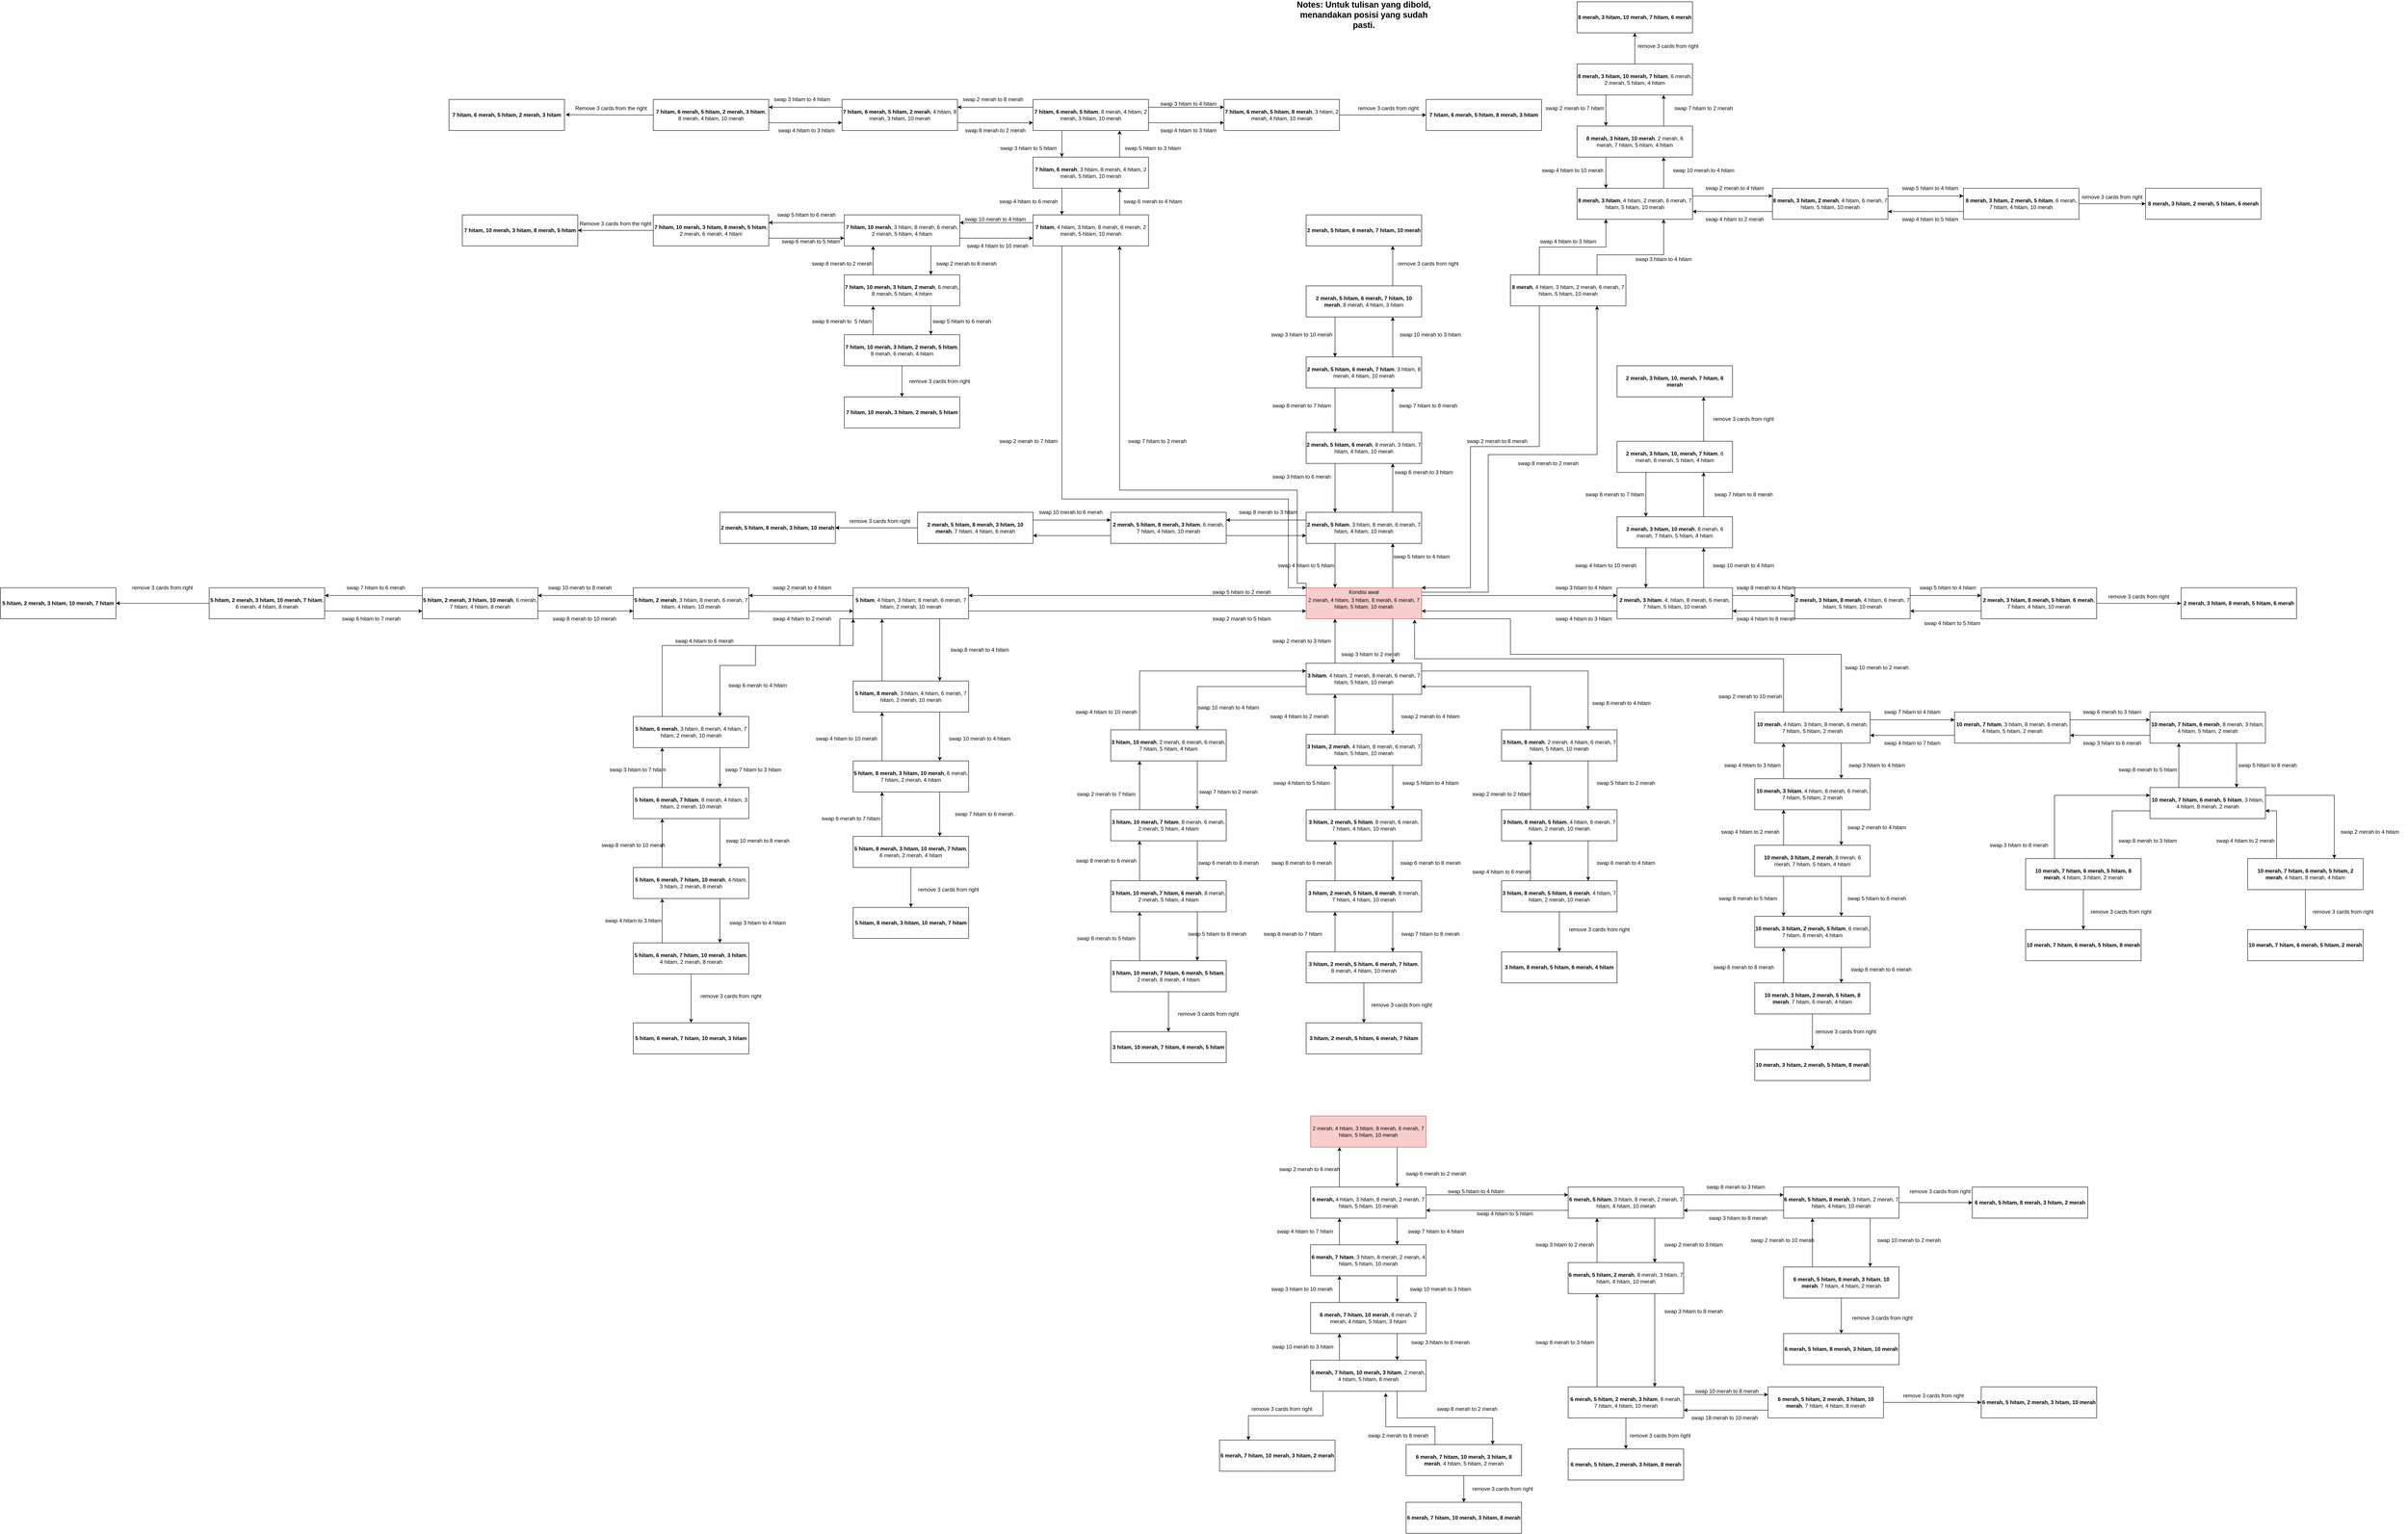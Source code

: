 <mxfile version="14.4.2" type="device"><diagram id="bkO1HiU5l7ND9VQ3nuwc" name="Page-1"><mxGraphModel dx="5476" dy="3296" grid="1" gridSize="10" guides="1" tooltips="1" connect="1" arrows="1" fold="1" page="1" pageScale="1" pageWidth="850" pageHeight="1100" math="0" shadow="0"><root><mxCell id="0"/><mxCell id="1" parent="0"/><mxCell id="hX-HYM1_kToPLS1-BhBa-78" style="edgeStyle=orthogonalEdgeStyle;rounded=0;orthogonalLoop=1;jettySize=auto;html=1;entryX=0.75;entryY=1;entryDx=0;entryDy=0;exitX=0.75;exitY=0;exitDx=0;exitDy=0;" parent="1" source="hX-HYM1_kToPLS1-BhBa-1" target="hX-HYM1_kToPLS1-BhBa-75" edge="1"><mxGeometry relative="1" as="geometry"/></mxCell><mxCell id="hX-HYM1_kToPLS1-BhBa-146" style="edgeStyle=orthogonalEdgeStyle;rounded=0;orthogonalLoop=1;jettySize=auto;html=1;entryX=1;entryY=0.25;entryDx=0;entryDy=0;exitX=0;exitY=0.25;exitDx=0;exitDy=0;" parent="1" source="hX-HYM1_kToPLS1-BhBa-1" target="hX-HYM1_kToPLS1-BhBa-145" edge="1"><mxGeometry relative="1" as="geometry"/></mxCell><mxCell id="hX-HYM1_kToPLS1-BhBa-286" style="edgeStyle=orthogonalEdgeStyle;rounded=0;orthogonalLoop=1;jettySize=auto;html=1;exitX=1;exitY=0;exitDx=0;exitDy=0;entryX=0.75;entryY=1;entryDx=0;entryDy=0;" parent="1" source="hX-HYM1_kToPLS1-BhBa-1" target="hX-HYM1_kToPLS1-BhBa-285" edge="1"><mxGeometry relative="1" as="geometry"><Array as="points"><mxPoint x="450" y="130"/><mxPoint x="600" y="130"/><mxPoint x="600" y="-180"/><mxPoint x="845" y="-180"/></Array></mxGeometry></mxCell><mxCell id="hX-HYM1_kToPLS1-BhBa-327" style="edgeStyle=orthogonalEdgeStyle;rounded=0;orthogonalLoop=1;jettySize=auto;html=1;exitX=1;exitY=1;exitDx=0;exitDy=0;entryX=0.75;entryY=0;entryDx=0;entryDy=0;" parent="1" source="hX-HYM1_kToPLS1-BhBa-1" target="hX-HYM1_kToPLS1-BhBa-328" edge="1"><mxGeometry relative="1" as="geometry"><mxPoint x="1310" y="380" as="targetPoint"/><Array as="points"><mxPoint x="650" y="190"/><mxPoint x="650" y="270"/><mxPoint x="1395" y="270"/></Array></mxGeometry></mxCell><mxCell id="hX-HYM1_kToPLS1-BhBa-1" value="2 merah, 4 hitam, 3 hitam, 8 merah, 6 merah, 7 hitam, 5 hitam, 10 merah" style="rounded=0;whiteSpace=wrap;html=1;fillColor=#f8cecc;strokeColor=#b85450;" parent="1" vertex="1"><mxGeometry x="190" y="120" width="260" height="70" as="geometry"/></mxCell><mxCell id="hX-HYM1_kToPLS1-BhBa-3" value="" style="endArrow=classic;html=1;exitX=1;exitY=0.25;exitDx=0;exitDy=0;entryX=0;entryY=0.25;entryDx=0;entryDy=0;" parent="1" source="hX-HYM1_kToPLS1-BhBa-1" target="hX-HYM1_kToPLS1-BhBa-9" edge="1"><mxGeometry width="50" height="50" relative="1" as="geometry"><mxPoint x="560" y="300" as="sourcePoint"/><mxPoint x="590" y="138" as="targetPoint"/></mxGeometry></mxCell><mxCell id="hX-HYM1_kToPLS1-BhBa-5" value="" style="endArrow=classic;html=1;entryX=1;entryY=0.75;entryDx=0;entryDy=0;exitX=0;exitY=0.75;exitDx=0;exitDy=0;" parent="1" source="hX-HYM1_kToPLS1-BhBa-9" target="hX-HYM1_kToPLS1-BhBa-1" edge="1"><mxGeometry width="50" height="50" relative="1" as="geometry"><mxPoint x="590" y="173" as="sourcePoint"/><mxPoint x="540" y="147.5" as="targetPoint"/></mxGeometry></mxCell><mxCell id="hX-HYM1_kToPLS1-BhBa-79" style="edgeStyle=orthogonalEdgeStyle;rounded=0;orthogonalLoop=1;jettySize=auto;html=1;entryX=0.25;entryY=0;entryDx=0;entryDy=0;exitX=0.25;exitY=1;exitDx=0;exitDy=0;" parent="1" source="hX-HYM1_kToPLS1-BhBa-75" target="hX-HYM1_kToPLS1-BhBa-1" edge="1"><mxGeometry relative="1" as="geometry"/></mxCell><mxCell id="hX-HYM1_kToPLS1-BhBa-216" style="edgeStyle=orthogonalEdgeStyle;rounded=0;orthogonalLoop=1;jettySize=auto;html=1;entryX=0.75;entryY=1;entryDx=0;entryDy=0;exitX=0;exitY=0;exitDx=0;exitDy=0;" parent="1" source="hX-HYM1_kToPLS1-BhBa-1" target="hX-HYM1_kToPLS1-BhBa-217" edge="1"><mxGeometry relative="1" as="geometry"><mxPoint x="-380" y="-250" as="targetPoint"/><Array as="points"><mxPoint x="190" y="110"/><mxPoint x="170" y="110"/><mxPoint x="170" y="-100"/><mxPoint x="-230" y="-100"/></Array></mxGeometry></mxCell><mxCell id="hX-HYM1_kToPLS1-BhBa-6" value="Kondisi awal" style="text;html=1;strokeColor=none;fillColor=none;align=center;verticalAlign=middle;whiteSpace=wrap;rounded=0;" parent="1" vertex="1"><mxGeometry x="275" y="120" width="90" height="20" as="geometry"/></mxCell><mxCell id="hX-HYM1_kToPLS1-BhBa-9" value="&lt;b&gt;2 merah, 3 hitam&lt;/b&gt;, 4, hitam, 8 merah, 6 merah, 7 hitam, 5 hitam, 10 merah" style="rounded=0;whiteSpace=wrap;html=1;" parent="1" vertex="1"><mxGeometry x="890" y="120" width="260" height="70" as="geometry"/></mxCell><mxCell id="hX-HYM1_kToPLS1-BhBa-11" value="swap 3 hitam to 4 hitam" style="text;html=1;strokeColor=none;fillColor=none;align=center;verticalAlign=middle;whiteSpace=wrap;rounded=0;" parent="1" vertex="1"><mxGeometry x="730" y="110" width="170" height="20" as="geometry"/></mxCell><mxCell id="hX-HYM1_kToPLS1-BhBa-14" value="swap 4 hitam to 3 hitam" style="text;html=1;strokeColor=none;fillColor=none;align=center;verticalAlign=middle;whiteSpace=wrap;rounded=0;" parent="1" vertex="1"><mxGeometry x="730" y="180" width="170" height="20" as="geometry"/></mxCell><mxCell id="hX-HYM1_kToPLS1-BhBa-15" value="" style="endArrow=classic;html=1;exitX=1;exitY=0.25;exitDx=0;exitDy=0;entryX=0;entryY=0.25;entryDx=0;entryDy=0;" parent="1" source="hX-HYM1_kToPLS1-BhBa-9" target="hX-HYM1_kToPLS1-BhBa-16" edge="1"><mxGeometry width="50" height="50" relative="1" as="geometry"><mxPoint x="1150" y="130" as="sourcePoint"/><mxPoint x="1300" y="138" as="targetPoint"/></mxGeometry></mxCell><mxCell id="hX-HYM1_kToPLS1-BhBa-324" style="edgeStyle=orthogonalEdgeStyle;rounded=0;orthogonalLoop=1;jettySize=auto;html=1;exitX=1;exitY=0.25;exitDx=0;exitDy=0;entryX=0;entryY=0.25;entryDx=0;entryDy=0;" parent="1" source="hX-HYM1_kToPLS1-BhBa-16" target="hX-HYM1_kToPLS1-BhBa-20" edge="1"><mxGeometry relative="1" as="geometry"/></mxCell><mxCell id="hX-HYM1_kToPLS1-BhBa-16" value="&lt;b&gt;2 merah, 3 hitam, 8 merah&lt;/b&gt;, 4 hitam, 6 merah, 7 hitam, 5 hitam, 10 merah" style="rounded=0;whiteSpace=wrap;html=1;" parent="1" vertex="1"><mxGeometry x="1290" y="120" width="260" height="70" as="geometry"/></mxCell><mxCell id="hX-HYM1_kToPLS1-BhBa-17" value="" style="endArrow=classic;html=1;exitX=0;exitY=0.75;exitDx=0;exitDy=0;entryX=1;entryY=0.75;entryDx=0;entryDy=0;" parent="1" source="hX-HYM1_kToPLS1-BhBa-16" target="hX-HYM1_kToPLS1-BhBa-9" edge="1"><mxGeometry width="50" height="50" relative="1" as="geometry"><mxPoint x="1300" y="147.5" as="sourcePoint"/><mxPoint x="1160" y="147.5" as="targetPoint"/></mxGeometry></mxCell><mxCell id="hX-HYM1_kToPLS1-BhBa-18" value="swap 8 merah to 4 hitam" style="text;html=1;strokeColor=none;fillColor=none;align=center;verticalAlign=middle;whiteSpace=wrap;rounded=0;" parent="1" vertex="1"><mxGeometry x="1140" y="110" width="170" height="20" as="geometry"/></mxCell><mxCell id="hX-HYM1_kToPLS1-BhBa-19" value="swap 4 hitam to 8 merah" style="text;html=1;strokeColor=none;fillColor=none;align=center;verticalAlign=middle;whiteSpace=wrap;rounded=0;" parent="1" vertex="1"><mxGeometry x="1140" y="180" width="170" height="20" as="geometry"/></mxCell><mxCell id="hX-HYM1_kToPLS1-BhBa-20" value="&lt;b&gt;2 merah, 3 hitam, 8 merah, 5 hitam&lt;/b&gt;, &lt;b&gt;6 merah&lt;/b&gt;, 7 hitam, 4 hitam, 10 merah" style="rounded=0;whiteSpace=wrap;html=1;" parent="1" vertex="1"><mxGeometry x="1710" y="120" width="260" height="70" as="geometry"/></mxCell><mxCell id="hX-HYM1_kToPLS1-BhBa-21" value="swap 5 hitam to 4 hitam" style="text;html=1;strokeColor=none;fillColor=none;align=center;verticalAlign=middle;whiteSpace=wrap;rounded=0;" parent="1" vertex="1"><mxGeometry x="1550" y="110" width="170" height="20" as="geometry"/></mxCell><mxCell id="hX-HYM1_kToPLS1-BhBa-22" value="swap 4 hitam to 5 hitam" style="text;html=1;strokeColor=none;fillColor=none;align=center;verticalAlign=middle;whiteSpace=wrap;rounded=0;" parent="1" vertex="1"><mxGeometry x="1560" y="190" width="170" height="20" as="geometry"/></mxCell><mxCell id="hX-HYM1_kToPLS1-BhBa-24" value="" style="endArrow=classic;html=1;entryX=1;entryY=0.75;entryDx=0;entryDy=0;exitX=0;exitY=0.75;exitDx=0;exitDy=0;" parent="1" source="hX-HYM1_kToPLS1-BhBa-20" target="hX-HYM1_kToPLS1-BhBa-16" edge="1"><mxGeometry width="50" height="50" relative="1" as="geometry"><mxPoint x="1160" y="182.5" as="sourcePoint"/><mxPoint x="1300" y="182.5" as="targetPoint"/></mxGeometry></mxCell><mxCell id="hX-HYM1_kToPLS1-BhBa-25" value="&lt;b&gt;2 merah, 3 hitam, 8 merah, 5 hitam, 6 merah&lt;/b&gt;" style="rounded=0;whiteSpace=wrap;html=1;" parent="1" vertex="1"><mxGeometry x="2160" y="120" width="260" height="70" as="geometry"/></mxCell><mxCell id="hX-HYM1_kToPLS1-BhBa-26" value="" style="endArrow=classic;html=1;exitX=1;exitY=0.5;exitDx=0;exitDy=0;entryX=0;entryY=0.5;entryDx=0;entryDy=0;" parent="1" source="hX-HYM1_kToPLS1-BhBa-20" target="hX-HYM1_kToPLS1-BhBa-25" edge="1"><mxGeometry width="50" height="50" relative="1" as="geometry"><mxPoint x="1487.98" y="200" as="sourcePoint"/><mxPoint x="1580" y="300" as="targetPoint"/></mxGeometry></mxCell><mxCell id="hX-HYM1_kToPLS1-BhBa-27" value="remove 3 cards from right" style="text;html=1;strokeColor=none;fillColor=none;align=center;verticalAlign=middle;whiteSpace=wrap;rounded=0;" parent="1" vertex="1"><mxGeometry x="1980" y="130" width="170" height="20" as="geometry"/></mxCell><mxCell id="hX-HYM1_kToPLS1-BhBa-29" value="&lt;b&gt;2 merah, 3 hitam, 10 merah&lt;/b&gt;, 8 merah, 6 merah, 7 hitam, 5 hitam, 4 hitam" style="rounded=0;whiteSpace=wrap;html=1;" parent="1" vertex="1"><mxGeometry x="890" y="-40" width="260" height="70" as="geometry"/></mxCell><mxCell id="hX-HYM1_kToPLS1-BhBa-32" value="&lt;b&gt;2 merah, 3 hitam, 10, merah, 7 hitam&lt;/b&gt;, 6 merah, 8 merah, 5 hitam, 4 hitam" style="rounded=0;whiteSpace=wrap;html=1;" parent="1" vertex="1"><mxGeometry x="890" y="-210" width="260" height="70" as="geometry"/></mxCell><mxCell id="hX-HYM1_kToPLS1-BhBa-112" style="edgeStyle=orthogonalEdgeStyle;rounded=0;orthogonalLoop=1;jettySize=auto;html=1;exitX=0.25;exitY=0;exitDx=0;exitDy=0;entryX=1;entryY=0.75;entryDx=0;entryDy=0;" parent="1" source="hX-HYM1_kToPLS1-BhBa-110" target="hX-HYM1_kToPLS1-BhBa-33" edge="1"><mxGeometry relative="1" as="geometry"/></mxCell><mxCell id="hX-HYM1_kToPLS1-BhBa-127" style="edgeStyle=orthogonalEdgeStyle;rounded=0;orthogonalLoop=1;jettySize=auto;html=1;entryX=0.75;entryY=0;entryDx=0;entryDy=0;exitX=0;exitY=0.75;exitDx=0;exitDy=0;" parent="1" source="hX-HYM1_kToPLS1-BhBa-33" target="hX-HYM1_kToPLS1-BhBa-111" edge="1"><mxGeometry relative="1" as="geometry"/></mxCell><mxCell id="hX-HYM1_kToPLS1-BhBa-128" style="edgeStyle=orthogonalEdgeStyle;rounded=0;orthogonalLoop=1;jettySize=auto;html=1;exitX=0.25;exitY=0;exitDx=0;exitDy=0;entryX=0;entryY=0.25;entryDx=0;entryDy=0;" parent="1" source="hX-HYM1_kToPLS1-BhBa-111" target="hX-HYM1_kToPLS1-BhBa-33" edge="1"><mxGeometry relative="1" as="geometry"/></mxCell><mxCell id="hX-HYM1_kToPLS1-BhBa-33" value="&lt;b&gt;3 hitam&lt;/b&gt;, 4 hitam, 2 merah, 8 merah, 6 merah, 7 hitam, 5 hitam, 10 merah" style="rounded=0;whiteSpace=wrap;html=1;" parent="1" vertex="1"><mxGeometry x="190" y="290" width="260" height="70" as="geometry"/></mxCell><mxCell id="hX-HYM1_kToPLS1-BhBa-34" value="swap 3 hitam to 2 merah" style="text;html=1;strokeColor=none;fillColor=none;align=center;verticalAlign=middle;whiteSpace=wrap;rounded=0;" parent="1" vertex="1"><mxGeometry x="255" y="260" width="160" height="20" as="geometry"/></mxCell><mxCell id="hX-HYM1_kToPLS1-BhBa-35" value="&lt;b&gt;3 hitam, 2 merah&lt;/b&gt;, 4 hitam, 8 merah, 6 merah, 7 hitam, 5 hitam, 10 merah" style="rounded=0;whiteSpace=wrap;html=1;" parent="1" vertex="1"><mxGeometry x="190" y="450" width="260" height="70" as="geometry"/></mxCell><mxCell id="hX-HYM1_kToPLS1-BhBa-36" value="&lt;b&gt;3 hitam, 2 merah, 5 hitam&lt;/b&gt;, 8 merah, 6 merah, 7 hitam, 4 hitam, 10 merah" style="rounded=0;whiteSpace=wrap;html=1;" parent="1" vertex="1"><mxGeometry x="190" y="620" width="260" height="70" as="geometry"/></mxCell><mxCell id="hX-HYM1_kToPLS1-BhBa-37" value="&lt;b&gt;3 hitam, 2 merah, 5 hitam, 6 merah&lt;/b&gt;, 8 merah, 7 hitam, 4 hitam, 10 merah" style="rounded=0;whiteSpace=wrap;html=1;" parent="1" vertex="1"><mxGeometry x="190" y="780" width="260" height="70" as="geometry"/></mxCell><mxCell id="hX-HYM1_kToPLS1-BhBa-39" value="" style="endArrow=classic;html=1;exitX=0.75;exitY=1;exitDx=0;exitDy=0;entryX=0.75;entryY=0;entryDx=0;entryDy=0;" parent="1" source="hX-HYM1_kToPLS1-BhBa-1" target="hX-HYM1_kToPLS1-BhBa-33" edge="1"><mxGeometry width="50" height="50" relative="1" as="geometry"><mxPoint x="290" y="249.71" as="sourcePoint"/><mxPoint x="440" y="249.71" as="targetPoint"/></mxGeometry></mxCell><mxCell id="hX-HYM1_kToPLS1-BhBa-40" value="" style="endArrow=classic;html=1;exitX=0.25;exitY=0;exitDx=0;exitDy=0;entryX=0.25;entryY=1;entryDx=0;entryDy=0;" parent="1" source="hX-HYM1_kToPLS1-BhBa-33" target="hX-HYM1_kToPLS1-BhBa-1" edge="1"><mxGeometry width="50" height="50" relative="1" as="geometry"><mxPoint x="395" y="200" as="sourcePoint"/><mxPoint x="395" y="300" as="targetPoint"/></mxGeometry></mxCell><mxCell id="hX-HYM1_kToPLS1-BhBa-41" value="swap 2 merah to 3 hitam" style="text;html=1;strokeColor=none;fillColor=none;align=center;verticalAlign=middle;whiteSpace=wrap;rounded=0;" parent="1" vertex="1"><mxGeometry x="100" y="230" width="160" height="20" as="geometry"/></mxCell><mxCell id="hX-HYM1_kToPLS1-BhBa-42" value="" style="endArrow=classic;html=1;entryX=0.75;entryY=0;entryDx=0;entryDy=0;exitX=0.75;exitY=1;exitDx=0;exitDy=0;" parent="1" source="hX-HYM1_kToPLS1-BhBa-33" target="hX-HYM1_kToPLS1-BhBa-35" edge="1"><mxGeometry width="50" height="50" relative="1" as="geometry"><mxPoint x="390" y="380" as="sourcePoint"/><mxPoint x="390" y="480" as="targetPoint"/></mxGeometry></mxCell><mxCell id="hX-HYM1_kToPLS1-BhBa-43" value="" style="endArrow=classic;html=1;entryX=0.25;entryY=1;entryDx=0;entryDy=0;exitX=0.25;exitY=0;exitDx=0;exitDy=0;" parent="1" source="hX-HYM1_kToPLS1-BhBa-35" target="hX-HYM1_kToPLS1-BhBa-33" edge="1"><mxGeometry width="50" height="50" relative="1" as="geometry"><mxPoint x="395" y="460" as="sourcePoint"/><mxPoint x="395" y="370" as="targetPoint"/></mxGeometry></mxCell><mxCell id="hX-HYM1_kToPLS1-BhBa-44" value="swap 2 merah to 4 hitam" style="text;html=1;strokeColor=none;fillColor=none;align=center;verticalAlign=middle;whiteSpace=wrap;rounded=0;" parent="1" vertex="1"><mxGeometry x="390" y="400" width="160" height="20" as="geometry"/></mxCell><mxCell id="hX-HYM1_kToPLS1-BhBa-45" value="swap 4 hitam to 2 merah" style="text;html=1;strokeColor=none;fillColor=none;align=center;verticalAlign=middle;whiteSpace=wrap;rounded=0;" parent="1" vertex="1"><mxGeometry x="95" y="400" width="160" height="20" as="geometry"/></mxCell><mxCell id="hX-HYM1_kToPLS1-BhBa-46" value="" style="endArrow=classic;html=1;entryX=0.75;entryY=0;entryDx=0;entryDy=0;exitX=0.75;exitY=1;exitDx=0;exitDy=0;" parent="1" source="hX-HYM1_kToPLS1-BhBa-35" target="hX-HYM1_kToPLS1-BhBa-36" edge="1"><mxGeometry width="50" height="50" relative="1" as="geometry"><mxPoint x="389.31" y="540" as="sourcePoint"/><mxPoint x="389.31" y="630" as="targetPoint"/></mxGeometry></mxCell><mxCell id="hX-HYM1_kToPLS1-BhBa-47" value="" style="endArrow=classic;html=1;entryX=0.25;entryY=1;entryDx=0;entryDy=0;exitX=0.25;exitY=0;exitDx=0;exitDy=0;" parent="1" source="hX-HYM1_kToPLS1-BhBa-36" target="hX-HYM1_kToPLS1-BhBa-35" edge="1"><mxGeometry width="50" height="50" relative="1" as="geometry"><mxPoint x="265" y="460" as="sourcePoint"/><mxPoint x="265" y="370" as="targetPoint"/></mxGeometry></mxCell><mxCell id="hX-HYM1_kToPLS1-BhBa-48" value="swap 5 hitam to 4 hitam" style="text;html=1;strokeColor=none;fillColor=none;align=center;verticalAlign=middle;whiteSpace=wrap;rounded=0;" parent="1" vertex="1"><mxGeometry x="390" y="550" width="160" height="20" as="geometry"/></mxCell><mxCell id="hX-HYM1_kToPLS1-BhBa-49" value="swap 4 hitam to 5 hitam" style="text;html=1;strokeColor=none;fillColor=none;align=center;verticalAlign=middle;whiteSpace=wrap;rounded=0;" parent="1" vertex="1"><mxGeometry x="100" y="550" width="160" height="20" as="geometry"/></mxCell><mxCell id="hX-HYM1_kToPLS1-BhBa-50" value="" style="endArrow=classic;html=1;entryX=0.75;entryY=0;entryDx=0;entryDy=0;exitX=0.75;exitY=1;exitDx=0;exitDy=0;" parent="1" source="hX-HYM1_kToPLS1-BhBa-36" target="hX-HYM1_kToPLS1-BhBa-37" edge="1"><mxGeometry width="50" height="50" relative="1" as="geometry"><mxPoint x="395" y="530" as="sourcePoint"/><mxPoint x="395" y="630" as="targetPoint"/></mxGeometry></mxCell><mxCell id="hX-HYM1_kToPLS1-BhBa-51" value="" style="endArrow=classic;html=1;entryX=0.25;entryY=1;entryDx=0;entryDy=0;exitX=0.25;exitY=0;exitDx=0;exitDy=0;" parent="1" source="hX-HYM1_kToPLS1-BhBa-37" target="hX-HYM1_kToPLS1-BhBa-36" edge="1"><mxGeometry width="50" height="50" relative="1" as="geometry"><mxPoint x="265" y="630" as="sourcePoint"/><mxPoint x="265" y="530" as="targetPoint"/></mxGeometry></mxCell><mxCell id="hX-HYM1_kToPLS1-BhBa-52" value="swap 6 merah to 8 merah" style="text;html=1;strokeColor=none;fillColor=none;align=center;verticalAlign=middle;whiteSpace=wrap;rounded=0;" parent="1" vertex="1"><mxGeometry x="390" y="730" width="160" height="20" as="geometry"/></mxCell><mxCell id="hX-HYM1_kToPLS1-BhBa-53" value="swap 8 merah to 6 merah" style="text;html=1;strokeColor=none;fillColor=none;align=center;verticalAlign=middle;whiteSpace=wrap;rounded=0;" parent="1" vertex="1"><mxGeometry x="100" y="730" width="160" height="20" as="geometry"/></mxCell><mxCell id="hX-HYM1_kToPLS1-BhBa-54" value="&lt;b&gt;3 hitam, 2 merah, 5 hitam, 6 merah, 7 hitam&lt;/b&gt;, 8 merah, 4 hitam, 10 merah" style="rounded=0;whiteSpace=wrap;html=1;" parent="1" vertex="1"><mxGeometry x="190" y="940" width="260" height="70" as="geometry"/></mxCell><mxCell id="hX-HYM1_kToPLS1-BhBa-55" value="" style="endArrow=classic;html=1;entryX=0.75;entryY=0;entryDx=0;entryDy=0;exitX=0.75;exitY=1;exitDx=0;exitDy=0;" parent="1" source="hX-HYM1_kToPLS1-BhBa-37" target="hX-HYM1_kToPLS1-BhBa-54" edge="1"><mxGeometry width="50" height="50" relative="1" as="geometry"><mxPoint x="390" y="850" as="sourcePoint"/><mxPoint x="390" y="940" as="targetPoint"/></mxGeometry></mxCell><mxCell id="hX-HYM1_kToPLS1-BhBa-56" value="" style="endArrow=classic;html=1;entryX=0.25;entryY=1;entryDx=0;entryDy=0;exitX=0.25;exitY=0;exitDx=0;exitDy=0;" parent="1" source="hX-HYM1_kToPLS1-BhBa-54" target="hX-HYM1_kToPLS1-BhBa-37" edge="1"><mxGeometry width="50" height="50" relative="1" as="geometry"><mxPoint x="250" y="950" as="sourcePoint"/><mxPoint x="250" y="860" as="targetPoint"/></mxGeometry></mxCell><mxCell id="hX-HYM1_kToPLS1-BhBa-57" value="swap 7 hitam to 8 merah" style="text;html=1;strokeColor=none;fillColor=none;align=center;verticalAlign=middle;whiteSpace=wrap;rounded=0;" parent="1" vertex="1"><mxGeometry x="390" y="890" width="160" height="20" as="geometry"/></mxCell><mxCell id="hX-HYM1_kToPLS1-BhBa-58" value="swap 8 merah to 7 hitam" style="text;html=1;strokeColor=none;fillColor=none;align=center;verticalAlign=middle;whiteSpace=wrap;rounded=0;" parent="1" vertex="1"><mxGeometry x="80" y="890" width="160" height="20" as="geometry"/></mxCell><mxCell id="hX-HYM1_kToPLS1-BhBa-59" value="&lt;b&gt;3 hitam, 2 merah, 5 hitam, 6 merah, 7 hitam&lt;/b&gt;" style="rounded=0;whiteSpace=wrap;html=1;" parent="1" vertex="1"><mxGeometry x="190" y="1100" width="260" height="70" as="geometry"/></mxCell><mxCell id="hX-HYM1_kToPLS1-BhBa-60" value="" style="endArrow=classic;html=1;exitX=0.5;exitY=1;exitDx=0;exitDy=0;" parent="1" source="hX-HYM1_kToPLS1-BhBa-54" target="hX-HYM1_kToPLS1-BhBa-59" edge="1"><mxGeometry width="50" height="50" relative="1" as="geometry"><mxPoint x="374.66" y="1020" as="sourcePoint"/><mxPoint x="374.66" y="1110" as="targetPoint"/></mxGeometry></mxCell><mxCell id="hX-HYM1_kToPLS1-BhBa-62" value="remove 3 cards from right" style="text;html=1;strokeColor=none;fillColor=none;align=center;verticalAlign=middle;whiteSpace=wrap;rounded=0;" parent="1" vertex="1"><mxGeometry x="320" y="1050" width="170" height="20" as="geometry"/></mxCell><mxCell id="hX-HYM1_kToPLS1-BhBa-63" value="" style="endArrow=classic;html=1;entryX=0.75;entryY=1;entryDx=0;entryDy=0;exitX=0.75;exitY=0;exitDx=0;exitDy=0;" parent="1" source="hX-HYM1_kToPLS1-BhBa-9" target="hX-HYM1_kToPLS1-BhBa-29" edge="1"><mxGeometry width="50" height="50" relative="1" as="geometry"><mxPoint x="940" y="40" as="sourcePoint"/><mxPoint x="990" y="-10" as="targetPoint"/></mxGeometry></mxCell><mxCell id="hX-HYM1_kToPLS1-BhBa-64" value="" style="endArrow=classic;html=1;entryX=0.25;entryY=0;entryDx=0;entryDy=0;exitX=0.25;exitY=1;exitDx=0;exitDy=0;" parent="1" source="hX-HYM1_kToPLS1-BhBa-29" target="hX-HYM1_kToPLS1-BhBa-9" edge="1"><mxGeometry width="50" height="50" relative="1" as="geometry"><mxPoint x="940" y="40" as="sourcePoint"/><mxPoint x="990" y="-10" as="targetPoint"/></mxGeometry></mxCell><mxCell id="hX-HYM1_kToPLS1-BhBa-65" value="swap 10 merah to 4 hitam" style="text;html=1;strokeColor=none;fillColor=none;align=center;verticalAlign=middle;whiteSpace=wrap;rounded=0;" parent="1" vertex="1"><mxGeometry x="1090" y="60" width="170" height="20" as="geometry"/></mxCell><mxCell id="hX-HYM1_kToPLS1-BhBa-66" value="swap 4 hitam to 10 merah" style="text;html=1;strokeColor=none;fillColor=none;align=center;verticalAlign=middle;whiteSpace=wrap;rounded=0;" parent="1" vertex="1"><mxGeometry x="780" y="60" width="170" height="20" as="geometry"/></mxCell><mxCell id="hX-HYM1_kToPLS1-BhBa-67" value="" style="endArrow=classic;html=1;entryX=0.75;entryY=1;entryDx=0;entryDy=0;exitX=0.75;exitY=0;exitDx=0;exitDy=0;" parent="1" source="hX-HYM1_kToPLS1-BhBa-29" target="hX-HYM1_kToPLS1-BhBa-32" edge="1"><mxGeometry width="50" height="50" relative="1" as="geometry"><mxPoint x="940" y="40" as="sourcePoint"/><mxPoint x="990" y="-10" as="targetPoint"/></mxGeometry></mxCell><mxCell id="hX-HYM1_kToPLS1-BhBa-68" value="" style="endArrow=classic;html=1;entryX=0.25;entryY=0;entryDx=0;entryDy=0;exitX=0.25;exitY=1;exitDx=0;exitDy=0;" parent="1" source="hX-HYM1_kToPLS1-BhBa-32" target="hX-HYM1_kToPLS1-BhBa-29" edge="1"><mxGeometry width="50" height="50" relative="1" as="geometry"><mxPoint x="940" y="40" as="sourcePoint"/><mxPoint x="990" y="-10" as="targetPoint"/></mxGeometry></mxCell><mxCell id="hX-HYM1_kToPLS1-BhBa-69" value="swap 7 hitam to 8 merah" style="text;html=1;strokeColor=none;fillColor=none;align=center;verticalAlign=middle;whiteSpace=wrap;rounded=0;" parent="1" vertex="1"><mxGeometry x="1090" y="-100" width="170" height="20" as="geometry"/></mxCell><mxCell id="hX-HYM1_kToPLS1-BhBa-70" value="swap 8 merah to 7 hitam" style="text;html=1;strokeColor=none;fillColor=none;align=center;verticalAlign=middle;whiteSpace=wrap;rounded=0;" parent="1" vertex="1"><mxGeometry x="800" y="-100" width="170" height="20" as="geometry"/></mxCell><mxCell id="hX-HYM1_kToPLS1-BhBa-71" value="&lt;b&gt;2 merah, 3 hitam, 10, merah, 7 hitam, 6 merah&lt;/b&gt;" style="rounded=0;whiteSpace=wrap;html=1;" parent="1" vertex="1"><mxGeometry x="890" y="-380" width="260" height="70" as="geometry"/></mxCell><mxCell id="hX-HYM1_kToPLS1-BhBa-72" value="" style="endArrow=classic;html=1;entryX=0.75;entryY=1;entryDx=0;entryDy=0;exitX=0.75;exitY=0;exitDx=0;exitDy=0;" parent="1" source="hX-HYM1_kToPLS1-BhBa-32" target="hX-HYM1_kToPLS1-BhBa-71" edge="1"><mxGeometry width="50" height="50" relative="1" as="geometry"><mxPoint x="1095" y="-30" as="sourcePoint"/><mxPoint x="1095" y="-130" as="targetPoint"/></mxGeometry></mxCell><mxCell id="hX-HYM1_kToPLS1-BhBa-73" value="remove 3 cards from right" style="text;html=1;strokeColor=none;fillColor=none;align=center;verticalAlign=middle;whiteSpace=wrap;rounded=0;" parent="1" vertex="1"><mxGeometry x="1090" y="-270" width="170" height="20" as="geometry"/></mxCell><mxCell id="hX-HYM1_kToPLS1-BhBa-85" style="edgeStyle=orthogonalEdgeStyle;rounded=0;orthogonalLoop=1;jettySize=auto;html=1;entryX=0.75;entryY=1;entryDx=0;entryDy=0;exitX=0.75;exitY=0;exitDx=0;exitDy=0;" parent="1" source="hX-HYM1_kToPLS1-BhBa-75" target="hX-HYM1_kToPLS1-BhBa-82" edge="1"><mxGeometry relative="1" as="geometry"/></mxCell><mxCell id="hX-HYM1_kToPLS1-BhBa-86" style="edgeStyle=orthogonalEdgeStyle;rounded=0;orthogonalLoop=1;jettySize=auto;html=1;entryX=0.25;entryY=0;entryDx=0;entryDy=0;exitX=0.25;exitY=1;exitDx=0;exitDy=0;" parent="1" source="hX-HYM1_kToPLS1-BhBa-82" target="hX-HYM1_kToPLS1-BhBa-75" edge="1"><mxGeometry relative="1" as="geometry"/></mxCell><mxCell id="hX-HYM1_kToPLS1-BhBa-100" style="edgeStyle=orthogonalEdgeStyle;rounded=0;orthogonalLoop=1;jettySize=auto;html=1;entryX=1;entryY=0.25;entryDx=0;entryDy=0;exitX=0;exitY=0.25;exitDx=0;exitDy=0;" parent="1" source="hX-HYM1_kToPLS1-BhBa-75" target="hX-HYM1_kToPLS1-BhBa-81" edge="1"><mxGeometry relative="1" as="geometry"/></mxCell><mxCell id="hX-HYM1_kToPLS1-BhBa-75" value="&lt;b&gt;2 merah, 5 hitam&lt;/b&gt;, 3 hitam, 8 merah, 6 merah, 7 hitam, 4 hitam, 10 merah" style="rounded=0;whiteSpace=wrap;html=1;" parent="1" vertex="1"><mxGeometry x="190" y="-50" width="260" height="70" as="geometry"/></mxCell><mxCell id="hX-HYM1_kToPLS1-BhBa-77" value="swap 5 hitam to 4 hitam" style="text;html=1;strokeColor=none;fillColor=none;align=center;verticalAlign=middle;whiteSpace=wrap;rounded=0;" parent="1" vertex="1"><mxGeometry x="365" y="40" width="170" height="20" as="geometry"/></mxCell><mxCell id="hX-HYM1_kToPLS1-BhBa-80" value="swap 4 hitam to 5 hitam" style="text;html=1;strokeColor=none;fillColor=none;align=center;verticalAlign=middle;whiteSpace=wrap;rounded=0;" parent="1" vertex="1"><mxGeometry x="105" y="60" width="170" height="20" as="geometry"/></mxCell><mxCell id="hX-HYM1_kToPLS1-BhBa-101" style="edgeStyle=orthogonalEdgeStyle;rounded=0;orthogonalLoop=1;jettySize=auto;html=1;entryX=0;entryY=0.75;entryDx=0;entryDy=0;exitX=1;exitY=0.75;exitDx=0;exitDy=0;" parent="1" source="hX-HYM1_kToPLS1-BhBa-81" target="hX-HYM1_kToPLS1-BhBa-75" edge="1"><mxGeometry relative="1" as="geometry"/></mxCell><mxCell id="hX-HYM1_kToPLS1-BhBa-105" style="edgeStyle=orthogonalEdgeStyle;rounded=0;orthogonalLoop=1;jettySize=auto;html=1;entryX=1;entryY=0.75;entryDx=0;entryDy=0;exitX=0;exitY=0.75;exitDx=0;exitDy=0;" parent="1" source="hX-HYM1_kToPLS1-BhBa-81" target="hX-HYM1_kToPLS1-BhBa-103" edge="1"><mxGeometry relative="1" as="geometry"/></mxCell><mxCell id="hX-HYM1_kToPLS1-BhBa-81" value="&lt;b&gt;2 merah, 5 hitam, 8 merah, 3 hitam&lt;/b&gt;, 6 merah, 7 hitam, 4 hitam, 10 merah" style="rounded=0;whiteSpace=wrap;html=1;" parent="1" vertex="1"><mxGeometry x="-250" y="-50" width="260" height="70" as="geometry"/></mxCell><mxCell id="hX-HYM1_kToPLS1-BhBa-90" style="edgeStyle=orthogonalEdgeStyle;rounded=0;orthogonalLoop=1;jettySize=auto;html=1;entryX=0.75;entryY=1;entryDx=0;entryDy=0;exitX=0.75;exitY=0;exitDx=0;exitDy=0;" parent="1" source="hX-HYM1_kToPLS1-BhBa-82" target="hX-HYM1_kToPLS1-BhBa-87" edge="1"><mxGeometry relative="1" as="geometry"/></mxCell><mxCell id="hX-HYM1_kToPLS1-BhBa-82" value="&lt;b&gt;2 merah, 5 hitam, 6 merah&lt;/b&gt;, 8 merah, 3 hitam, 7 hitam, 4 hitam, 10 merah" style="rounded=0;whiteSpace=wrap;html=1;" parent="1" vertex="1"><mxGeometry x="190" y="-230" width="260" height="70" as="geometry"/></mxCell><mxCell id="hX-HYM1_kToPLS1-BhBa-83" value="swap 6 merah to 3 hitam" style="text;html=1;strokeColor=none;fillColor=none;align=center;verticalAlign=middle;whiteSpace=wrap;rounded=0;" parent="1" vertex="1"><mxGeometry x="370" y="-150" width="170" height="20" as="geometry"/></mxCell><mxCell id="hX-HYM1_kToPLS1-BhBa-84" value="swap 3 hitam to 6 merah" style="text;html=1;strokeColor=none;fillColor=none;align=center;verticalAlign=middle;whiteSpace=wrap;rounded=0;" parent="1" vertex="1"><mxGeometry x="95" y="-140" width="170" height="20" as="geometry"/></mxCell><mxCell id="hX-HYM1_kToPLS1-BhBa-91" style="edgeStyle=orthogonalEdgeStyle;rounded=0;orthogonalLoop=1;jettySize=auto;html=1;entryX=0.25;entryY=0;entryDx=0;entryDy=0;exitX=0.25;exitY=1;exitDx=0;exitDy=0;" parent="1" source="hX-HYM1_kToPLS1-BhBa-87" target="hX-HYM1_kToPLS1-BhBa-82" edge="1"><mxGeometry relative="1" as="geometry"/></mxCell><mxCell id="hX-HYM1_kToPLS1-BhBa-96" style="edgeStyle=orthogonalEdgeStyle;rounded=0;orthogonalLoop=1;jettySize=auto;html=1;entryX=0.75;entryY=1;entryDx=0;entryDy=0;exitX=0.75;exitY=0;exitDx=0;exitDy=0;" parent="1" source="hX-HYM1_kToPLS1-BhBa-87" target="hX-HYM1_kToPLS1-BhBa-92" edge="1"><mxGeometry relative="1" as="geometry"/></mxCell><mxCell id="hX-HYM1_kToPLS1-BhBa-87" value="&lt;b&gt;2 merah, 5 hitam, 6 merah, 7 hitam&lt;/b&gt;, 3 hitam, 8 merah, 4 hitam, 10 merah" style="rounded=0;whiteSpace=wrap;html=1;" parent="1" vertex="1"><mxGeometry x="190" y="-400" width="260" height="70" as="geometry"/></mxCell><mxCell id="hX-HYM1_kToPLS1-BhBa-88" value="swap 7 hitam to 8 merah" style="text;html=1;strokeColor=none;fillColor=none;align=center;verticalAlign=middle;whiteSpace=wrap;rounded=0;" parent="1" vertex="1"><mxGeometry x="380" y="-300" width="170" height="20" as="geometry"/></mxCell><mxCell id="hX-HYM1_kToPLS1-BhBa-89" value="swap 8 merah to 7 hitam" style="text;html=1;strokeColor=none;fillColor=none;align=center;verticalAlign=middle;whiteSpace=wrap;rounded=0;" parent="1" vertex="1"><mxGeometry x="95" y="-300" width="170" height="20" as="geometry"/></mxCell><mxCell id="hX-HYM1_kToPLS1-BhBa-94" style="edgeStyle=orthogonalEdgeStyle;rounded=0;orthogonalLoop=1;jettySize=auto;html=1;entryX=0.75;entryY=1;entryDx=0;entryDy=0;exitX=0.75;exitY=0;exitDx=0;exitDy=0;" parent="1" source="hX-HYM1_kToPLS1-BhBa-92" target="hX-HYM1_kToPLS1-BhBa-93" edge="1"><mxGeometry relative="1" as="geometry"/></mxCell><mxCell id="hX-HYM1_kToPLS1-BhBa-97" style="edgeStyle=orthogonalEdgeStyle;rounded=0;orthogonalLoop=1;jettySize=auto;html=1;entryX=0.25;entryY=0;entryDx=0;entryDy=0;exitX=0.25;exitY=1;exitDx=0;exitDy=0;" parent="1" source="hX-HYM1_kToPLS1-BhBa-92" target="hX-HYM1_kToPLS1-BhBa-87" edge="1"><mxGeometry relative="1" as="geometry"/></mxCell><mxCell id="hX-HYM1_kToPLS1-BhBa-92" value="&lt;b&gt;2 merah, 5 hitam, 6 merah, 7 hitam, 10 merah&lt;/b&gt;, 8 merah, 4 hitam, 3 hitam" style="rounded=0;whiteSpace=wrap;html=1;" parent="1" vertex="1"><mxGeometry x="190" y="-560" width="260" height="70" as="geometry"/></mxCell><mxCell id="hX-HYM1_kToPLS1-BhBa-93" value="&lt;b&gt;2 merah, 5 hitam, 6 merah, 7 hitam, 10 merah&lt;/b&gt;" style="rounded=0;whiteSpace=wrap;html=1;" parent="1" vertex="1"><mxGeometry x="190" y="-720" width="260" height="70" as="geometry"/></mxCell><mxCell id="hX-HYM1_kToPLS1-BhBa-95" value="remove 3 cards from right" style="text;html=1;strokeColor=none;fillColor=none;align=center;verticalAlign=middle;whiteSpace=wrap;rounded=0;" parent="1" vertex="1"><mxGeometry x="380" y="-620" width="170" height="20" as="geometry"/></mxCell><mxCell id="hX-HYM1_kToPLS1-BhBa-98" value="swap 10 merah to 3 hitam" style="text;html=1;strokeColor=none;fillColor=none;align=center;verticalAlign=middle;whiteSpace=wrap;rounded=0;" parent="1" vertex="1"><mxGeometry x="385" y="-460" width="170" height="20" as="geometry"/></mxCell><mxCell id="hX-HYM1_kToPLS1-BhBa-99" value="swap 3 hitam to 10 merah" style="text;html=1;strokeColor=none;fillColor=none;align=center;verticalAlign=middle;whiteSpace=wrap;rounded=0;" parent="1" vertex="1"><mxGeometry x="95" y="-460" width="170" height="20" as="geometry"/></mxCell><mxCell id="hX-HYM1_kToPLS1-BhBa-102" value="swap 8 merah to 3 hitam" style="text;html=1;strokeColor=none;fillColor=none;align=center;verticalAlign=middle;whiteSpace=wrap;rounded=0;" parent="1" vertex="1"><mxGeometry x="20" y="-60" width="170" height="20" as="geometry"/></mxCell><mxCell id="hX-HYM1_kToPLS1-BhBa-104" style="edgeStyle=orthogonalEdgeStyle;rounded=0;orthogonalLoop=1;jettySize=auto;html=1;entryX=0;entryY=0.25;entryDx=0;entryDy=0;exitX=1;exitY=0.25;exitDx=0;exitDy=0;" parent="1" source="hX-HYM1_kToPLS1-BhBa-103" target="hX-HYM1_kToPLS1-BhBa-81" edge="1"><mxGeometry relative="1" as="geometry"/></mxCell><mxCell id="hX-HYM1_kToPLS1-BhBa-108" style="edgeStyle=orthogonalEdgeStyle;rounded=0;orthogonalLoop=1;jettySize=auto;html=1;entryX=1;entryY=0.5;entryDx=0;entryDy=0;" parent="1" source="hX-HYM1_kToPLS1-BhBa-103" target="hX-HYM1_kToPLS1-BhBa-107" edge="1"><mxGeometry relative="1" as="geometry"/></mxCell><mxCell id="hX-HYM1_kToPLS1-BhBa-103" value="&lt;b&gt;2 merah, 5 hitam, 8 merah, 3 hitam, 10 merah&lt;/b&gt;, 7 hitam, 4 hitam, 6 merah" style="rounded=0;whiteSpace=wrap;html=1;" parent="1" vertex="1"><mxGeometry x="-685" y="-50" width="260" height="70" as="geometry"/></mxCell><mxCell id="hX-HYM1_kToPLS1-BhBa-106" value="swap 10 merah to 6 merah" style="text;html=1;strokeColor=none;fillColor=none;align=center;verticalAlign=middle;whiteSpace=wrap;rounded=0;" parent="1" vertex="1"><mxGeometry x="-425" y="-60" width="170" height="20" as="geometry"/></mxCell><mxCell id="hX-HYM1_kToPLS1-BhBa-107" value="&lt;b&gt;2 merah, 5 hitam, 8 merah, 3 hitam, 10 merah&lt;/b&gt;" style="rounded=0;whiteSpace=wrap;html=1;" parent="1" vertex="1"><mxGeometry x="-1130" y="-50" width="260" height="70" as="geometry"/></mxCell><mxCell id="hX-HYM1_kToPLS1-BhBa-109" value="remove 3 cards from right" style="text;html=1;strokeColor=none;fillColor=none;align=center;verticalAlign=middle;whiteSpace=wrap;rounded=0;" parent="1" vertex="1"><mxGeometry x="-855" y="-40" width="170" height="20" as="geometry"/></mxCell><mxCell id="hX-HYM1_kToPLS1-BhBa-113" style="edgeStyle=orthogonalEdgeStyle;rounded=0;orthogonalLoop=1;jettySize=auto;html=1;exitX=1;exitY=0.25;exitDx=0;exitDy=0;entryX=0.75;entryY=0;entryDx=0;entryDy=0;" parent="1" source="hX-HYM1_kToPLS1-BhBa-33" target="hX-HYM1_kToPLS1-BhBa-110" edge="1"><mxGeometry relative="1" as="geometry"/></mxCell><mxCell id="hX-HYM1_kToPLS1-BhBa-116" style="edgeStyle=orthogonalEdgeStyle;rounded=0;orthogonalLoop=1;jettySize=auto;html=1;entryX=0.75;entryY=0;entryDx=0;entryDy=0;exitX=0.75;exitY=1;exitDx=0;exitDy=0;" parent="1" source="hX-HYM1_kToPLS1-BhBa-110" target="hX-HYM1_kToPLS1-BhBa-115" edge="1"><mxGeometry relative="1" as="geometry"/></mxCell><mxCell id="hX-HYM1_kToPLS1-BhBa-110" value="&lt;b&gt;3 hitam, 8 merah&lt;/b&gt;, 2 merah, 4 hitam, 6 merah, 7 hitam, 5 hitam, 10 merah" style="rounded=0;whiteSpace=wrap;html=1;" parent="1" vertex="1"><mxGeometry x="630" y="440" width="260" height="70" as="geometry"/></mxCell><mxCell id="hX-HYM1_kToPLS1-BhBa-143" style="edgeStyle=orthogonalEdgeStyle;rounded=0;orthogonalLoop=1;jettySize=auto;html=1;entryX=0.75;entryY=0;entryDx=0;entryDy=0;exitX=0.75;exitY=1;exitDx=0;exitDy=0;" parent="1" source="hX-HYM1_kToPLS1-BhBa-111" target="hX-HYM1_kToPLS1-BhBa-130" edge="1"><mxGeometry relative="1" as="geometry"/></mxCell><mxCell id="hX-HYM1_kToPLS1-BhBa-111" value="&lt;b&gt;3 hitam, 10 merah&lt;/b&gt;, 2 merah, 8 merah, 6 merah, 7 hitam, 5 hitam, 4 hitam" style="rounded=0;whiteSpace=wrap;html=1;" parent="1" vertex="1"><mxGeometry x="-250" y="440" width="260" height="70" as="geometry"/></mxCell><mxCell id="hX-HYM1_kToPLS1-BhBa-114" value="swap 8 merah to 4 hitam" style="text;html=1;strokeColor=none;fillColor=none;align=center;verticalAlign=middle;whiteSpace=wrap;rounded=0;" parent="1" vertex="1"><mxGeometry x="820" y="370" width="160" height="20" as="geometry"/></mxCell><mxCell id="hX-HYM1_kToPLS1-BhBa-117" style="edgeStyle=orthogonalEdgeStyle;rounded=0;orthogonalLoop=1;jettySize=auto;html=1;entryX=0.25;entryY=1;entryDx=0;entryDy=0;exitX=0.25;exitY=0;exitDx=0;exitDy=0;" parent="1" source="hX-HYM1_kToPLS1-BhBa-115" target="hX-HYM1_kToPLS1-BhBa-110" edge="1"><mxGeometry relative="1" as="geometry"/></mxCell><mxCell id="hX-HYM1_kToPLS1-BhBa-120" style="edgeStyle=orthogonalEdgeStyle;rounded=0;orthogonalLoop=1;jettySize=auto;html=1;entryX=0.75;entryY=0;entryDx=0;entryDy=0;exitX=0.75;exitY=1;exitDx=0;exitDy=0;" parent="1" source="hX-HYM1_kToPLS1-BhBa-115" target="hX-HYM1_kToPLS1-BhBa-119" edge="1"><mxGeometry relative="1" as="geometry"/></mxCell><mxCell id="hX-HYM1_kToPLS1-BhBa-115" value="&lt;b&gt;3 hitam, 8 merah, 5 hitam&lt;/b&gt;, 4 hitam, 6 merah, 7 hitam, 2 merah, 10 merah" style="rounded=0;whiteSpace=wrap;html=1;" parent="1" vertex="1"><mxGeometry x="630" y="620" width="260" height="70" as="geometry"/></mxCell><mxCell id="hX-HYM1_kToPLS1-BhBa-118" value="swap 5 hitam to 2 merah" style="text;html=1;strokeColor=none;fillColor=none;align=center;verticalAlign=middle;whiteSpace=wrap;rounded=0;" parent="1" vertex="1"><mxGeometry x="830" y="550" width="160" height="20" as="geometry"/></mxCell><mxCell id="hX-HYM1_kToPLS1-BhBa-121" style="edgeStyle=orthogonalEdgeStyle;rounded=0;orthogonalLoop=1;jettySize=auto;html=1;entryX=0.25;entryY=1;entryDx=0;entryDy=0;exitX=0.25;exitY=0;exitDx=0;exitDy=0;" parent="1" source="hX-HYM1_kToPLS1-BhBa-119" target="hX-HYM1_kToPLS1-BhBa-115" edge="1"><mxGeometry relative="1" as="geometry"/></mxCell><mxCell id="hX-HYM1_kToPLS1-BhBa-125" style="edgeStyle=orthogonalEdgeStyle;rounded=0;orthogonalLoop=1;jettySize=auto;html=1;entryX=0.5;entryY=0;entryDx=0;entryDy=0;" parent="1" source="hX-HYM1_kToPLS1-BhBa-119" target="hX-HYM1_kToPLS1-BhBa-124" edge="1"><mxGeometry relative="1" as="geometry"/></mxCell><mxCell id="hX-HYM1_kToPLS1-BhBa-119" value="&lt;b&gt;3 hitam, 8 merah, 5 hitam, 6 merah&lt;/b&gt;, 4 hitam, 7 hitam, 2 merah, 10 merah" style="rounded=0;whiteSpace=wrap;html=1;" parent="1" vertex="1"><mxGeometry x="630" y="780" width="260" height="70" as="geometry"/></mxCell><mxCell id="hX-HYM1_kToPLS1-BhBa-122" value="swap 6 merah to 4 hitam" style="text;html=1;strokeColor=none;fillColor=none;align=center;verticalAlign=middle;whiteSpace=wrap;rounded=0;" parent="1" vertex="1"><mxGeometry x="830" y="730" width="160" height="20" as="geometry"/></mxCell><mxCell id="hX-HYM1_kToPLS1-BhBa-124" value="&lt;b&gt;3 hitam, 8 merah, 5 hitam, 6 merah, 4 hitam&lt;/b&gt;" style="rounded=0;whiteSpace=wrap;html=1;" parent="1" vertex="1"><mxGeometry x="630" y="940" width="260" height="70" as="geometry"/></mxCell><mxCell id="hX-HYM1_kToPLS1-BhBa-126" value="remove 3 cards from right" style="text;html=1;strokeColor=none;fillColor=none;align=center;verticalAlign=middle;whiteSpace=wrap;rounded=0;" parent="1" vertex="1"><mxGeometry x="770" y="880" width="160" height="20" as="geometry"/></mxCell><mxCell id="hX-HYM1_kToPLS1-BhBa-129" value="swap 10 merah to 4 hitam" style="text;html=1;strokeColor=none;fillColor=none;align=center;verticalAlign=middle;whiteSpace=wrap;rounded=0;" parent="1" vertex="1"><mxGeometry x="-65" y="380" width="160" height="20" as="geometry"/></mxCell><mxCell id="hX-HYM1_kToPLS1-BhBa-141" style="edgeStyle=orthogonalEdgeStyle;rounded=0;orthogonalLoop=1;jettySize=auto;html=1;entryX=0.75;entryY=0;entryDx=0;entryDy=0;exitX=0.75;exitY=1;exitDx=0;exitDy=0;" parent="1" source="hX-HYM1_kToPLS1-BhBa-130" target="hX-HYM1_kToPLS1-BhBa-132" edge="1"><mxGeometry relative="1" as="geometry"/></mxCell><mxCell id="hX-HYM1_kToPLS1-BhBa-144" style="edgeStyle=orthogonalEdgeStyle;rounded=0;orthogonalLoop=1;jettySize=auto;html=1;entryX=0.25;entryY=1;entryDx=0;entryDy=0;exitX=0.25;exitY=0;exitDx=0;exitDy=0;" parent="1" source="hX-HYM1_kToPLS1-BhBa-130" target="hX-HYM1_kToPLS1-BhBa-111" edge="1"><mxGeometry relative="1" as="geometry"/></mxCell><mxCell id="hX-HYM1_kToPLS1-BhBa-130" value="&lt;b&gt;3 hitam, 10 merah, 7 hitam&lt;/b&gt;, 8 merah, 6 merah, 2 merah, 5 hitam, 4 hitam" style="rounded=0;whiteSpace=wrap;html=1;" parent="1" vertex="1"><mxGeometry x="-250" y="620" width="260" height="70" as="geometry"/></mxCell><mxCell id="hX-HYM1_kToPLS1-BhBa-131" value="swap 7 hitam to 2 merah" style="text;html=1;strokeColor=none;fillColor=none;align=center;verticalAlign=middle;whiteSpace=wrap;rounded=0;" parent="1" vertex="1"><mxGeometry x="-65" y="570" width="160" height="20" as="geometry"/></mxCell><mxCell id="hX-HYM1_kToPLS1-BhBa-139" style="edgeStyle=orthogonalEdgeStyle;rounded=0;orthogonalLoop=1;jettySize=auto;html=1;entryX=0.75;entryY=0;entryDx=0;entryDy=0;exitX=0.75;exitY=1;exitDx=0;exitDy=0;" parent="1" source="hX-HYM1_kToPLS1-BhBa-132" target="hX-HYM1_kToPLS1-BhBa-134" edge="1"><mxGeometry relative="1" as="geometry"/></mxCell><mxCell id="hX-HYM1_kToPLS1-BhBa-142" style="edgeStyle=orthogonalEdgeStyle;rounded=0;orthogonalLoop=1;jettySize=auto;html=1;entryX=0.25;entryY=1;entryDx=0;entryDy=0;exitX=0.25;exitY=0;exitDx=0;exitDy=0;" parent="1" source="hX-HYM1_kToPLS1-BhBa-132" target="hX-HYM1_kToPLS1-BhBa-130" edge="1"><mxGeometry relative="1" as="geometry"/></mxCell><mxCell id="hX-HYM1_kToPLS1-BhBa-132" value="&lt;b&gt;3 hitam, 10 merah, 7 hitam, 6 merah&lt;/b&gt;, 8 merah, 2 merah, 5 hitam, 4 hitam" style="rounded=0;whiteSpace=wrap;html=1;" parent="1" vertex="1"><mxGeometry x="-250" y="780" width="260" height="70" as="geometry"/></mxCell><mxCell id="hX-HYM1_kToPLS1-BhBa-133" value="swap 6 merah to 8 merah" style="text;html=1;strokeColor=none;fillColor=none;align=center;verticalAlign=middle;whiteSpace=wrap;rounded=0;" parent="1" vertex="1"><mxGeometry x="-65" y="730" width="160" height="20" as="geometry"/></mxCell><mxCell id="hX-HYM1_kToPLS1-BhBa-137" style="edgeStyle=orthogonalEdgeStyle;rounded=0;orthogonalLoop=1;jettySize=auto;html=1;entryX=0.5;entryY=0;entryDx=0;entryDy=0;" parent="1" source="hX-HYM1_kToPLS1-BhBa-134" target="hX-HYM1_kToPLS1-BhBa-136" edge="1"><mxGeometry relative="1" as="geometry"/></mxCell><mxCell id="hX-HYM1_kToPLS1-BhBa-140" style="edgeStyle=orthogonalEdgeStyle;rounded=0;orthogonalLoop=1;jettySize=auto;html=1;entryX=0.25;entryY=1;entryDx=0;entryDy=0;exitX=0.25;exitY=0;exitDx=0;exitDy=0;" parent="1" source="hX-HYM1_kToPLS1-BhBa-134" target="hX-HYM1_kToPLS1-BhBa-132" edge="1"><mxGeometry relative="1" as="geometry"/></mxCell><mxCell id="hX-HYM1_kToPLS1-BhBa-134" value="&lt;b&gt;3 hitam, 10 merah, 7 hitam, 6 merah, 5 hitam&lt;/b&gt;, 2 merah, 8 merah, 4 hitam" style="rounded=0;whiteSpace=wrap;html=1;" parent="1" vertex="1"><mxGeometry x="-250" y="960" width="260" height="70" as="geometry"/></mxCell><mxCell id="hX-HYM1_kToPLS1-BhBa-135" value="swap 5 hitam to 8 merah" style="text;html=1;strokeColor=none;fillColor=none;align=center;verticalAlign=middle;whiteSpace=wrap;rounded=0;" parent="1" vertex="1"><mxGeometry x="-90" y="890" width="160" height="20" as="geometry"/></mxCell><mxCell id="hX-HYM1_kToPLS1-BhBa-136" value="&lt;b&gt;3 hitam, 10 merah, 7 hitam, 6 merah, 5 hitam&lt;/b&gt;" style="rounded=0;whiteSpace=wrap;html=1;" parent="1" vertex="1"><mxGeometry x="-250" y="1120" width="260" height="70" as="geometry"/></mxCell><mxCell id="hX-HYM1_kToPLS1-BhBa-138" value="remove 3 cards from right" style="text;html=1;strokeColor=none;fillColor=none;align=center;verticalAlign=middle;whiteSpace=wrap;rounded=0;" parent="1" vertex="1"><mxGeometry x="-110" y="1070" width="160" height="20" as="geometry"/></mxCell><mxCell id="hX-HYM1_kToPLS1-BhBa-147" style="edgeStyle=orthogonalEdgeStyle;rounded=0;orthogonalLoop=1;jettySize=auto;html=1;entryX=0;entryY=0.75;entryDx=0;entryDy=0;exitX=1;exitY=0.75;exitDx=0;exitDy=0;" parent="1" source="hX-HYM1_kToPLS1-BhBa-145" target="hX-HYM1_kToPLS1-BhBa-1" edge="1"><mxGeometry relative="1" as="geometry"/></mxCell><mxCell id="hX-HYM1_kToPLS1-BhBa-159" style="edgeStyle=orthogonalEdgeStyle;rounded=0;orthogonalLoop=1;jettySize=auto;html=1;entryX=1;entryY=0.25;entryDx=0;entryDy=0;exitX=0;exitY=0.25;exitDx=0;exitDy=0;" parent="1" source="hX-HYM1_kToPLS1-BhBa-145" target="hX-HYM1_kToPLS1-BhBa-150" edge="1"><mxGeometry relative="1" as="geometry"/></mxCell><mxCell id="hX-HYM1_kToPLS1-BhBa-172" style="edgeStyle=orthogonalEdgeStyle;rounded=0;orthogonalLoop=1;jettySize=auto;html=1;entryX=0.75;entryY=0;entryDx=0;entryDy=0;exitX=0.75;exitY=1;exitDx=0;exitDy=0;" parent="1" source="hX-HYM1_kToPLS1-BhBa-145" target="hX-HYM1_kToPLS1-BhBa-173" edge="1"><mxGeometry relative="1" as="geometry"><mxPoint x="-700" y="340" as="targetPoint"/></mxGeometry></mxCell><mxCell id="hX-HYM1_kToPLS1-BhBa-190" style="edgeStyle=orthogonalEdgeStyle;rounded=0;orthogonalLoop=1;jettySize=auto;html=1;exitX=0;exitY=1;exitDx=0;exitDy=0;entryX=0.75;entryY=0;entryDx=0;entryDy=0;" parent="1" source="hX-HYM1_kToPLS1-BhBa-145" target="hX-HYM1_kToPLS1-BhBa-192" edge="1"><mxGeometry relative="1" as="geometry"><mxPoint x="-1280" y="400" as="targetPoint"/><Array as="points"><mxPoint x="-860" y="190"/><mxPoint x="-860" y="250"/><mxPoint x="-1050" y="250"/><mxPoint x="-1050" y="295"/><mxPoint x="-1130" y="295"/></Array></mxGeometry></mxCell><mxCell id="hX-HYM1_kToPLS1-BhBa-145" value="&lt;b&gt;5 hitam&lt;/b&gt;, 4 hitam, 3 hitam, 8 merah, 6 merah, 7 hitam, 2 merah, 10 merah" style="rounded=0;whiteSpace=wrap;html=1;" parent="1" vertex="1"><mxGeometry x="-830" y="120" width="260" height="70" as="geometry"/></mxCell><mxCell id="hX-HYM1_kToPLS1-BhBa-148" value="swap 5 hitam to 2 merah" style="text;html=1;strokeColor=none;fillColor=none;align=center;verticalAlign=middle;whiteSpace=wrap;rounded=0;" parent="1" vertex="1"><mxGeometry x="-40" y="120" width="170" height="20" as="geometry"/></mxCell><mxCell id="hX-HYM1_kToPLS1-BhBa-149" value="swap 2 marah to 5 hitam" style="text;html=1;strokeColor=none;fillColor=none;align=center;verticalAlign=middle;whiteSpace=wrap;rounded=0;" parent="1" vertex="1"><mxGeometry x="-40" y="180" width="170" height="20" as="geometry"/></mxCell><mxCell id="hX-HYM1_kToPLS1-BhBa-160" style="edgeStyle=orthogonalEdgeStyle;rounded=0;orthogonalLoop=1;jettySize=auto;html=1;entryX=0;entryY=0.75;entryDx=0;entryDy=0;" parent="1" target="hX-HYM1_kToPLS1-BhBa-145" edge="1"><mxGeometry relative="1" as="geometry"><mxPoint x="-1064" y="173" as="sourcePoint"/></mxGeometry></mxCell><mxCell id="hX-HYM1_kToPLS1-BhBa-162" style="edgeStyle=orthogonalEdgeStyle;rounded=0;orthogonalLoop=1;jettySize=auto;html=1;entryX=1;entryY=0.25;entryDx=0;entryDy=0;exitX=0;exitY=0.25;exitDx=0;exitDy=0;" parent="1" source="hX-HYM1_kToPLS1-BhBa-150" target="hX-HYM1_kToPLS1-BhBa-152" edge="1"><mxGeometry relative="1" as="geometry"/></mxCell><mxCell id="hX-HYM1_kToPLS1-BhBa-150" value="&lt;b&gt;5 hitam, 2 merah&lt;/b&gt;, 3 hitam, 8 merah, 6 merah, 7 hitam, 4 hitam, 10 merah" style="rounded=0;whiteSpace=wrap;html=1;" parent="1" vertex="1"><mxGeometry x="-1325" y="120" width="260" height="70" as="geometry"/></mxCell><mxCell id="hX-HYM1_kToPLS1-BhBa-151" value="swap 2 merah to 4 hitam" style="text;html=1;strokeColor=none;fillColor=none;align=center;verticalAlign=middle;whiteSpace=wrap;rounded=0;" parent="1" vertex="1"><mxGeometry x="-1030" y="110" width="170" height="20" as="geometry"/></mxCell><mxCell id="hX-HYM1_kToPLS1-BhBa-163" style="edgeStyle=orthogonalEdgeStyle;rounded=0;orthogonalLoop=1;jettySize=auto;html=1;entryX=0;entryY=0.75;entryDx=0;entryDy=0;exitX=1;exitY=0.75;exitDx=0;exitDy=0;" parent="1" source="hX-HYM1_kToPLS1-BhBa-152" target="hX-HYM1_kToPLS1-BhBa-150" edge="1"><mxGeometry relative="1" as="geometry"/></mxCell><mxCell id="hX-HYM1_kToPLS1-BhBa-164" style="edgeStyle=orthogonalEdgeStyle;rounded=0;orthogonalLoop=1;jettySize=auto;html=1;entryX=1;entryY=0.25;entryDx=0;entryDy=0;exitX=0;exitY=0.25;exitDx=0;exitDy=0;" parent="1" source="hX-HYM1_kToPLS1-BhBa-152" target="hX-HYM1_kToPLS1-BhBa-154" edge="1"><mxGeometry relative="1" as="geometry"/></mxCell><mxCell id="hX-HYM1_kToPLS1-BhBa-152" value="&lt;b&gt;5 hitam, 2 merah, 3 hitam, 10 merah&lt;/b&gt;, 6 merah, 7 hitam, 4 hitam, 8 merah" style="rounded=0;whiteSpace=wrap;html=1;" parent="1" vertex="1"><mxGeometry x="-1800" y="120" width="260" height="70" as="geometry"/></mxCell><mxCell id="hX-HYM1_kToPLS1-BhBa-153" value="swap 10 merah to 8 merah" style="text;html=1;strokeColor=none;fillColor=none;align=center;verticalAlign=middle;whiteSpace=wrap;rounded=0;" parent="1" vertex="1"><mxGeometry x="-1530" y="110" width="170" height="20" as="geometry"/></mxCell><mxCell id="hX-HYM1_kToPLS1-BhBa-165" style="edgeStyle=orthogonalEdgeStyle;rounded=0;orthogonalLoop=1;jettySize=auto;html=1;entryX=0;entryY=0.75;entryDx=0;entryDy=0;exitX=1;exitY=0.75;exitDx=0;exitDy=0;" parent="1" source="hX-HYM1_kToPLS1-BhBa-154" target="hX-HYM1_kToPLS1-BhBa-152" edge="1"><mxGeometry relative="1" as="geometry"><mxPoint x="-2010" y="173" as="sourcePoint"/></mxGeometry></mxCell><mxCell id="hX-HYM1_kToPLS1-BhBa-166" style="edgeStyle=orthogonalEdgeStyle;rounded=0;orthogonalLoop=1;jettySize=auto;html=1;entryX=1;entryY=0.5;entryDx=0;entryDy=0;" parent="1" source="hX-HYM1_kToPLS1-BhBa-154" target="hX-HYM1_kToPLS1-BhBa-157" edge="1"><mxGeometry relative="1" as="geometry"/></mxCell><mxCell id="hX-HYM1_kToPLS1-BhBa-154" value="&lt;b&gt;5 hitam, 2 merah, 3 hitam, 10 merah, 7 hitam&lt;/b&gt;, 6 merah, 4 hitam, 8 merah" style="rounded=0;whiteSpace=wrap;html=1;" parent="1" vertex="1"><mxGeometry x="-2280" y="120" width="260" height="70" as="geometry"/></mxCell><mxCell id="hX-HYM1_kToPLS1-BhBa-156" value="swap 7 hitam to 6 merah" style="text;html=1;strokeColor=none;fillColor=none;align=center;verticalAlign=middle;whiteSpace=wrap;rounded=0;" parent="1" vertex="1"><mxGeometry x="-1990" y="110" width="170" height="20" as="geometry"/></mxCell><mxCell id="hX-HYM1_kToPLS1-BhBa-157" value="&lt;b&gt;5 hitam, 2 merah, 3 hitam, 10 merah, 7 hitam&lt;/b&gt;" style="rounded=0;whiteSpace=wrap;html=1;" parent="1" vertex="1"><mxGeometry x="-2750" y="120" width="260" height="70" as="geometry"/></mxCell><mxCell id="hX-HYM1_kToPLS1-BhBa-158" value="remove 3 cards from right" style="text;html=1;strokeColor=none;fillColor=none;align=center;verticalAlign=middle;whiteSpace=wrap;rounded=0;" parent="1" vertex="1"><mxGeometry x="-2470" y="110" width="170" height="20" as="geometry"/></mxCell><mxCell id="hX-HYM1_kToPLS1-BhBa-161" value="swap 4 hitam to 2 merah" style="text;html=1;strokeColor=none;fillColor=none;align=center;verticalAlign=middle;whiteSpace=wrap;rounded=0;" parent="1" vertex="1"><mxGeometry x="-1030" y="180" width="170" height="20" as="geometry"/></mxCell><mxCell id="hX-HYM1_kToPLS1-BhBa-167" value="swap 8 merah to 10 merah" style="text;html=1;strokeColor=none;fillColor=none;align=center;verticalAlign=middle;whiteSpace=wrap;rounded=0;" parent="1" vertex="1"><mxGeometry x="-1520" y="180" width="170" height="20" as="geometry"/></mxCell><mxCell id="hX-HYM1_kToPLS1-BhBa-168" value="swap 6 hitam to 7 merah" style="text;html=1;strokeColor=none;fillColor=none;align=center;verticalAlign=middle;whiteSpace=wrap;rounded=0;" parent="1" vertex="1"><mxGeometry x="-2000" y="180" width="170" height="20" as="geometry"/></mxCell><mxCell id="hX-HYM1_kToPLS1-BhBa-175" style="edgeStyle=orthogonalEdgeStyle;rounded=0;orthogonalLoop=1;jettySize=auto;html=1;entryX=0.25;entryY=1;entryDx=0;entryDy=0;exitX=0.25;exitY=0;exitDx=0;exitDy=0;" parent="1" source="hX-HYM1_kToPLS1-BhBa-173" target="hX-HYM1_kToPLS1-BhBa-145" edge="1"><mxGeometry relative="1" as="geometry"/></mxCell><mxCell id="hX-HYM1_kToPLS1-BhBa-187" style="edgeStyle=orthogonalEdgeStyle;rounded=0;orthogonalLoop=1;jettySize=auto;html=1;entryX=0.75;entryY=0;entryDx=0;entryDy=0;exitX=0.75;exitY=1;exitDx=0;exitDy=0;" parent="1" source="hX-HYM1_kToPLS1-BhBa-173" target="hX-HYM1_kToPLS1-BhBa-177" edge="1"><mxGeometry relative="1" as="geometry"/></mxCell><mxCell id="hX-HYM1_kToPLS1-BhBa-173" value="&lt;b&gt;5 hitam, 8 merah&lt;/b&gt;, 3 hitam, 4 hitam, 6 merah, 7 hitam, 2 merah, 10 merah" style="rounded=0;whiteSpace=wrap;html=1;" parent="1" vertex="1"><mxGeometry x="-830" y="330" width="260" height="70" as="geometry"/></mxCell><mxCell id="hX-HYM1_kToPLS1-BhBa-176" value="swap 8 merah to 4 hitam" style="text;html=1;strokeColor=none;fillColor=none;align=center;verticalAlign=middle;whiteSpace=wrap;rounded=0;" parent="1" vertex="1"><mxGeometry x="-630" y="250" width="170" height="20" as="geometry"/></mxCell><mxCell id="hX-HYM1_kToPLS1-BhBa-184" style="edgeStyle=orthogonalEdgeStyle;rounded=0;orthogonalLoop=1;jettySize=auto;html=1;entryX=0.75;entryY=0;entryDx=0;entryDy=0;exitX=0.75;exitY=1;exitDx=0;exitDy=0;" parent="1" source="hX-HYM1_kToPLS1-BhBa-177" target="hX-HYM1_kToPLS1-BhBa-179" edge="1"><mxGeometry relative="1" as="geometry"/></mxCell><mxCell id="hX-HYM1_kToPLS1-BhBa-186" style="edgeStyle=orthogonalEdgeStyle;rounded=0;orthogonalLoop=1;jettySize=auto;html=1;entryX=0.25;entryY=1;entryDx=0;entryDy=0;exitX=0.25;exitY=0;exitDx=0;exitDy=0;" parent="1" source="hX-HYM1_kToPLS1-BhBa-177" target="hX-HYM1_kToPLS1-BhBa-173" edge="1"><mxGeometry relative="1" as="geometry"/></mxCell><mxCell id="hX-HYM1_kToPLS1-BhBa-177" value="&lt;b&gt;5 hitam, 8 merah, 3 hitam, 10 merah&lt;/b&gt;, 6 merah, 7 hitam, 2 merah, 4 hitam" style="rounded=0;whiteSpace=wrap;html=1;" parent="1" vertex="1"><mxGeometry x="-830" y="510" width="260" height="70" as="geometry"/></mxCell><mxCell id="hX-HYM1_kToPLS1-BhBa-178" value="swap 10 merah to 4 hitam" style="text;html=1;strokeColor=none;fillColor=none;align=center;verticalAlign=middle;whiteSpace=wrap;rounded=0;" parent="1" vertex="1"><mxGeometry x="-630" y="450" width="170" height="20" as="geometry"/></mxCell><mxCell id="hX-HYM1_kToPLS1-BhBa-183" style="edgeStyle=orthogonalEdgeStyle;rounded=0;orthogonalLoop=1;jettySize=auto;html=1;entryX=0.5;entryY=0;entryDx=0;entryDy=0;" parent="1" source="hX-HYM1_kToPLS1-BhBa-179" target="hX-HYM1_kToPLS1-BhBa-181" edge="1"><mxGeometry relative="1" as="geometry"/></mxCell><mxCell id="hX-HYM1_kToPLS1-BhBa-185" style="edgeStyle=orthogonalEdgeStyle;rounded=0;orthogonalLoop=1;jettySize=auto;html=1;entryX=0.25;entryY=1;entryDx=0;entryDy=0;exitX=0.25;exitY=0;exitDx=0;exitDy=0;" parent="1" source="hX-HYM1_kToPLS1-BhBa-179" target="hX-HYM1_kToPLS1-BhBa-177" edge="1"><mxGeometry relative="1" as="geometry"/></mxCell><mxCell id="hX-HYM1_kToPLS1-BhBa-179" value="&lt;b&gt;5 hitam, 8 merah, 3 hitam, 10 merah, 7 hitam&lt;/b&gt;, 6 merah, 2 merah, 4 hitam" style="rounded=0;whiteSpace=wrap;html=1;" parent="1" vertex="1"><mxGeometry x="-830" y="680" width="260" height="70" as="geometry"/></mxCell><mxCell id="hX-HYM1_kToPLS1-BhBa-180" value="swap 7 hitam to 6 merah" style="text;html=1;strokeColor=none;fillColor=none;align=center;verticalAlign=middle;whiteSpace=wrap;rounded=0;" parent="1" vertex="1"><mxGeometry x="-620" y="620" width="170" height="20" as="geometry"/></mxCell><mxCell id="hX-HYM1_kToPLS1-BhBa-181" value="&lt;b&gt;5 hitam, 8 merah, 3 hitam, 10 merah, 7 hitam&lt;/b&gt;" style="rounded=0;whiteSpace=wrap;html=1;" parent="1" vertex="1"><mxGeometry x="-830" y="840" width="260" height="70" as="geometry"/></mxCell><mxCell id="hX-HYM1_kToPLS1-BhBa-182" value="remove 3 cards from right" style="text;html=1;strokeColor=none;fillColor=none;align=center;verticalAlign=middle;whiteSpace=wrap;rounded=0;" parent="1" vertex="1"><mxGeometry x="-700" y="790" width="170" height="20" as="geometry"/></mxCell><mxCell id="hX-HYM1_kToPLS1-BhBa-188" value="swap 4 hitam to 10 merah" style="text;html=1;strokeColor=none;fillColor=none;align=center;verticalAlign=middle;whiteSpace=wrap;rounded=0;" parent="1" vertex="1"><mxGeometry x="-930" y="450" width="170" height="20" as="geometry"/></mxCell><mxCell id="hX-HYM1_kToPLS1-BhBa-189" value="swap 6 merah to 7 hitam" style="text;html=1;strokeColor=none;fillColor=none;align=center;verticalAlign=middle;whiteSpace=wrap;rounded=0;" parent="1" vertex="1"><mxGeometry x="-920" y="630" width="170" height="20" as="geometry"/></mxCell><mxCell id="hX-HYM1_kToPLS1-BhBa-194" style="edgeStyle=orthogonalEdgeStyle;rounded=0;orthogonalLoop=1;jettySize=auto;html=1;entryX=0;entryY=1;entryDx=0;entryDy=0;" parent="1" source="hX-HYM1_kToPLS1-BhBa-192" target="hX-HYM1_kToPLS1-BhBa-145" edge="1"><mxGeometry relative="1" as="geometry"><mxPoint x="-1100" y="240" as="targetPoint"/><Array as="points"><mxPoint x="-1260" y="250"/><mxPoint x="-830" y="250"/></Array></mxGeometry></mxCell><mxCell id="hX-HYM1_kToPLS1-BhBa-197" style="edgeStyle=orthogonalEdgeStyle;rounded=0;orthogonalLoop=1;jettySize=auto;html=1;exitX=0.75;exitY=1;exitDx=0;exitDy=0;entryX=0.75;entryY=0;entryDx=0;entryDy=0;" parent="1" source="hX-HYM1_kToPLS1-BhBa-192" target="hX-HYM1_kToPLS1-BhBa-196" edge="1"><mxGeometry relative="1" as="geometry"/></mxCell><mxCell id="hX-HYM1_kToPLS1-BhBa-198" style="edgeStyle=orthogonalEdgeStyle;rounded=0;orthogonalLoop=1;jettySize=auto;html=1;exitX=0.25;exitY=0;exitDx=0;exitDy=0;entryX=0.25;entryY=1;entryDx=0;entryDy=0;" parent="1" source="hX-HYM1_kToPLS1-BhBa-196" target="hX-HYM1_kToPLS1-BhBa-192" edge="1"><mxGeometry relative="1" as="geometry"/></mxCell><mxCell id="hX-HYM1_kToPLS1-BhBa-192" value="&lt;b&gt;5 hitam, 6 merah&lt;/b&gt;, 3 hitam, 8 merah, 4 hitam, 7 hitam, 2 merah, 10 merah" style="rounded=0;whiteSpace=wrap;html=1;" parent="1" vertex="1"><mxGeometry x="-1325" y="410" width="260" height="70" as="geometry"/></mxCell><mxCell id="hX-HYM1_kToPLS1-BhBa-195" value="swap 6 merah to 4 hitam" style="text;html=1;strokeColor=none;fillColor=none;align=center;verticalAlign=middle;whiteSpace=wrap;rounded=0;" parent="1" vertex="1"><mxGeometry x="-1130" y="330" width="170" height="20" as="geometry"/></mxCell><mxCell id="hX-HYM1_kToPLS1-BhBa-207" style="edgeStyle=orthogonalEdgeStyle;rounded=0;orthogonalLoop=1;jettySize=auto;html=1;exitX=0.75;exitY=1;exitDx=0;exitDy=0;entryX=0.75;entryY=0;entryDx=0;entryDy=0;" parent="1" source="hX-HYM1_kToPLS1-BhBa-196" target="hX-HYM1_kToPLS1-BhBa-200" edge="1"><mxGeometry relative="1" as="geometry"/></mxCell><mxCell id="hX-HYM1_kToPLS1-BhBa-196" value="&lt;b&gt;5 hitam, 6 merah, 7 hitam&lt;/b&gt;, 8 merah, 4 hitam, 3 hitam, 2 merah, 10 merah" style="rounded=0;whiteSpace=wrap;html=1;" parent="1" vertex="1"><mxGeometry x="-1325" y="570" width="260" height="70" as="geometry"/></mxCell><mxCell id="hX-HYM1_kToPLS1-BhBa-199" value="swap 7 hitam to 3 hitam" style="text;html=1;strokeColor=none;fillColor=none;align=center;verticalAlign=middle;whiteSpace=wrap;rounded=0;" parent="1" vertex="1"><mxGeometry x="-1140" y="520" width="170" height="20" as="geometry"/></mxCell><mxCell id="hX-HYM1_kToPLS1-BhBa-208" style="edgeStyle=orthogonalEdgeStyle;rounded=0;orthogonalLoop=1;jettySize=auto;html=1;exitX=0.25;exitY=0;exitDx=0;exitDy=0;entryX=0.25;entryY=1;entryDx=0;entryDy=0;" parent="1" source="hX-HYM1_kToPLS1-BhBa-200" target="hX-HYM1_kToPLS1-BhBa-196" edge="1"><mxGeometry relative="1" as="geometry"/></mxCell><mxCell id="hX-HYM1_kToPLS1-BhBa-209" style="edgeStyle=orthogonalEdgeStyle;rounded=0;orthogonalLoop=1;jettySize=auto;html=1;exitX=0.75;exitY=1;exitDx=0;exitDy=0;entryX=0.75;entryY=0;entryDx=0;entryDy=0;" parent="1" source="hX-HYM1_kToPLS1-BhBa-200" target="hX-HYM1_kToPLS1-BhBa-202" edge="1"><mxGeometry relative="1" as="geometry"/></mxCell><mxCell id="hX-HYM1_kToPLS1-BhBa-200" value="&lt;b&gt;5 hitam, 6 merah, 7 hitam, 10 merah&lt;/b&gt;, 4 hitam, 3 hitam, 2 merah, 8 merah" style="rounded=0;whiteSpace=wrap;html=1;" parent="1" vertex="1"><mxGeometry x="-1325" y="750" width="260" height="70" as="geometry"/></mxCell><mxCell id="hX-HYM1_kToPLS1-BhBa-201" value="swap 10 merah to 8 merah" style="text;html=1;strokeColor=none;fillColor=none;align=center;verticalAlign=middle;whiteSpace=wrap;rounded=0;" parent="1" vertex="1"><mxGeometry x="-1130" y="680" width="170" height="20" as="geometry"/></mxCell><mxCell id="hX-HYM1_kToPLS1-BhBa-206" style="edgeStyle=orthogonalEdgeStyle;rounded=0;orthogonalLoop=1;jettySize=auto;html=1;" parent="1" source="hX-HYM1_kToPLS1-BhBa-202" target="hX-HYM1_kToPLS1-BhBa-205" edge="1"><mxGeometry relative="1" as="geometry"/></mxCell><mxCell id="hX-HYM1_kToPLS1-BhBa-210" style="edgeStyle=orthogonalEdgeStyle;rounded=0;orthogonalLoop=1;jettySize=auto;html=1;exitX=0.25;exitY=0;exitDx=0;exitDy=0;entryX=0.25;entryY=1;entryDx=0;entryDy=0;" parent="1" source="hX-HYM1_kToPLS1-BhBa-202" target="hX-HYM1_kToPLS1-BhBa-200" edge="1"><mxGeometry relative="1" as="geometry"/></mxCell><mxCell id="hX-HYM1_kToPLS1-BhBa-202" value="&lt;b&gt;5 hitam, 6 merah, 7 hitam, 10 merah&lt;/b&gt;, &lt;b&gt;3 hitam&lt;/b&gt;, 4 hitam, 2 merah, 8 merah" style="rounded=0;whiteSpace=wrap;html=1;" parent="1" vertex="1"><mxGeometry x="-1325" y="920" width="260" height="70" as="geometry"/></mxCell><mxCell id="hX-HYM1_kToPLS1-BhBa-203" value="swap 3 hitam to 4 hitam" style="text;html=1;strokeColor=none;fillColor=none;align=center;verticalAlign=middle;whiteSpace=wrap;rounded=0;" parent="1" vertex="1"><mxGeometry x="-1130" y="865" width="170" height="20" as="geometry"/></mxCell><mxCell id="hX-HYM1_kToPLS1-BhBa-204" value="remove 3 cards from right" style="text;html=1;strokeColor=none;fillColor=none;align=center;verticalAlign=middle;whiteSpace=wrap;rounded=0;" parent="1" vertex="1"><mxGeometry x="-1190" y="1030" width="170" height="20" as="geometry"/></mxCell><mxCell id="hX-HYM1_kToPLS1-BhBa-205" value="&lt;b&gt;5 hitam, 6 merah, 7 hitam, 10 merah, 3 hitam&lt;/b&gt;" style="rounded=0;whiteSpace=wrap;html=1;" parent="1" vertex="1"><mxGeometry x="-1325" y="1100" width="260" height="70" as="geometry"/></mxCell><mxCell id="hX-HYM1_kToPLS1-BhBa-211" value="swap 4 hitam to 3 hitam" style="text;html=1;strokeColor=none;fillColor=none;align=center;verticalAlign=middle;whiteSpace=wrap;rounded=0;" parent="1" vertex="1"><mxGeometry x="-1410" y="860" width="170" height="20" as="geometry"/></mxCell><mxCell id="hX-HYM1_kToPLS1-BhBa-212" value="swap 8 merah to 10 merah" style="text;html=1;strokeColor=none;fillColor=none;align=center;verticalAlign=middle;whiteSpace=wrap;rounded=0;" parent="1" vertex="1"><mxGeometry x="-1410" y="690" width="170" height="20" as="geometry"/></mxCell><mxCell id="hX-HYM1_kToPLS1-BhBa-213" value="swap 3 hitam to 7 hitam" style="text;html=1;strokeColor=none;fillColor=none;align=center;verticalAlign=middle;whiteSpace=wrap;rounded=0;" parent="1" vertex="1"><mxGeometry x="-1400" y="520" width="170" height="20" as="geometry"/></mxCell><mxCell id="hX-HYM1_kToPLS1-BhBa-214" value="swap 4 hitam to 6 merah" style="text;html=1;strokeColor=none;fillColor=none;align=center;verticalAlign=middle;whiteSpace=wrap;rounded=0;" parent="1" vertex="1"><mxGeometry x="-1250" y="230" width="170" height="20" as="geometry"/></mxCell><mxCell id="hX-HYM1_kToPLS1-BhBa-219" style="edgeStyle=orthogonalEdgeStyle;rounded=0;orthogonalLoop=1;jettySize=auto;html=1;entryX=0;entryY=0;entryDx=0;entryDy=0;exitX=0.25;exitY=1;exitDx=0;exitDy=0;" parent="1" source="hX-HYM1_kToPLS1-BhBa-217" target="hX-HYM1_kToPLS1-BhBa-1" edge="1"><mxGeometry relative="1" as="geometry"><Array as="points"><mxPoint x="-360" y="-80"/><mxPoint x="150" y="-80"/><mxPoint x="150" y="120"/></Array></mxGeometry></mxCell><mxCell id="hX-HYM1_kToPLS1-BhBa-243" style="edgeStyle=orthogonalEdgeStyle;rounded=0;orthogonalLoop=1;jettySize=auto;html=1;exitX=0;exitY=0.25;exitDx=0;exitDy=0;entryX=1;entryY=0.25;entryDx=0;entryDy=0;" parent="1" source="hX-HYM1_kToPLS1-BhBa-217" target="hX-HYM1_kToPLS1-BhBa-223" edge="1"><mxGeometry relative="1" as="geometry"/></mxCell><mxCell id="hX-HYM1_kToPLS1-BhBa-250" style="edgeStyle=orthogonalEdgeStyle;rounded=0;orthogonalLoop=1;jettySize=auto;html=1;exitX=0.75;exitY=0;exitDx=0;exitDy=0;entryX=0.75;entryY=1;entryDx=0;entryDy=0;" parent="1" source="hX-HYM1_kToPLS1-BhBa-217" target="hX-HYM1_kToPLS1-BhBa-221" edge="1"><mxGeometry relative="1" as="geometry"/></mxCell><mxCell id="hX-HYM1_kToPLS1-BhBa-217" value="&lt;b&gt;7 hitam&lt;/b&gt;, 4 hitam, 3 hitam, 8 merah, 6 merah, 2 merah, 5 hitam, 10 merah" style="rounded=0;whiteSpace=wrap;html=1;" parent="1" vertex="1"><mxGeometry x="-425" y="-720" width="260" height="70" as="geometry"/></mxCell><mxCell id="hX-HYM1_kToPLS1-BhBa-220" value="swap 7 hitam to 2 merah" style="text;html=1;strokeColor=none;fillColor=none;align=center;verticalAlign=middle;whiteSpace=wrap;rounded=0;" parent="1" vertex="1"><mxGeometry x="-230" y="-220" width="170" height="20" as="geometry"/></mxCell><mxCell id="hX-HYM1_kToPLS1-BhBa-251" style="edgeStyle=orthogonalEdgeStyle;rounded=0;orthogonalLoop=1;jettySize=auto;html=1;exitX=0.25;exitY=1;exitDx=0;exitDy=0;entryX=0.25;entryY=0;entryDx=0;entryDy=0;" parent="1" source="hX-HYM1_kToPLS1-BhBa-221" target="hX-HYM1_kToPLS1-BhBa-217" edge="1"><mxGeometry relative="1" as="geometry"/></mxCell><mxCell id="hX-HYM1_kToPLS1-BhBa-252" style="edgeStyle=orthogonalEdgeStyle;rounded=0;orthogonalLoop=1;jettySize=auto;html=1;exitX=0.75;exitY=0;exitDx=0;exitDy=0;entryX=0.75;entryY=1;entryDx=0;entryDy=0;" parent="1" source="hX-HYM1_kToPLS1-BhBa-221" target="hX-HYM1_kToPLS1-BhBa-225" edge="1"><mxGeometry relative="1" as="geometry"/></mxCell><mxCell id="hX-HYM1_kToPLS1-BhBa-221" value="&lt;b&gt;7 hitam, 6 merah&lt;/b&gt;, 3 hitam, 8 merah, 4 hitam, 2 merah, 5 hitam, 10 merah" style="rounded=0;whiteSpace=wrap;html=1;" parent="1" vertex="1"><mxGeometry x="-425" y="-850" width="260" height="70" as="geometry"/></mxCell><mxCell id="hX-HYM1_kToPLS1-BhBa-222" value="swap 6 merah to 4 hitam" style="text;html=1;strokeColor=none;fillColor=none;align=center;verticalAlign=middle;whiteSpace=wrap;rounded=0;" parent="1" vertex="1"><mxGeometry x="-240" y="-760" width="170" height="20" as="geometry"/></mxCell><mxCell id="hX-HYM1_kToPLS1-BhBa-244" style="edgeStyle=orthogonalEdgeStyle;rounded=0;orthogonalLoop=1;jettySize=auto;html=1;exitX=1;exitY=0.75;exitDx=0;exitDy=0;entryX=0;entryY=0.75;entryDx=0;entryDy=0;" parent="1" source="hX-HYM1_kToPLS1-BhBa-223" target="hX-HYM1_kToPLS1-BhBa-217" edge="1"><mxGeometry relative="1" as="geometry"/></mxCell><mxCell id="hX-HYM1_kToPLS1-BhBa-245" style="edgeStyle=orthogonalEdgeStyle;rounded=0;orthogonalLoop=1;jettySize=auto;html=1;exitX=0;exitY=0.25;exitDx=0;exitDy=0;entryX=1;entryY=0.25;entryDx=0;entryDy=0;" parent="1" source="hX-HYM1_kToPLS1-BhBa-223" target="hX-HYM1_kToPLS1-BhBa-234" edge="1"><mxGeometry relative="1" as="geometry"/></mxCell><mxCell id="hX-HYM1_kToPLS1-BhBa-275" style="edgeStyle=orthogonalEdgeStyle;rounded=0;orthogonalLoop=1;jettySize=auto;html=1;exitX=0.75;exitY=1;exitDx=0;exitDy=0;entryX=0.75;entryY=0;entryDx=0;entryDy=0;" parent="1" source="hX-HYM1_kToPLS1-BhBa-223" target="hX-HYM1_kToPLS1-BhBa-238" edge="1"><mxGeometry relative="1" as="geometry"/></mxCell><mxCell id="hX-HYM1_kToPLS1-BhBa-223" value="&lt;b&gt;7 hitam, 10 merah&lt;/b&gt;, 3 hitam, 8 merah, 6 merah, 2 merah, 5 hitam, 4 hitam" style="rounded=0;whiteSpace=wrap;html=1;" parent="1" vertex="1"><mxGeometry x="-850" y="-720" width="260" height="70" as="geometry"/></mxCell><mxCell id="hX-HYM1_kToPLS1-BhBa-224" value="swap 10 merah to 4 hitam" style="text;html=1;strokeColor=none;fillColor=none;align=center;verticalAlign=middle;whiteSpace=wrap;rounded=0;" parent="1" vertex="1"><mxGeometry x="-595" y="-720" width="170" height="20" as="geometry"/></mxCell><mxCell id="hX-HYM1_kToPLS1-BhBa-253" style="edgeStyle=orthogonalEdgeStyle;rounded=0;orthogonalLoop=1;jettySize=auto;html=1;exitX=0.25;exitY=1;exitDx=0;exitDy=0;entryX=0.25;entryY=0;entryDx=0;entryDy=0;" parent="1" source="hX-HYM1_kToPLS1-BhBa-225" target="hX-HYM1_kToPLS1-BhBa-221" edge="1"><mxGeometry relative="1" as="geometry"/></mxCell><mxCell id="hX-HYM1_kToPLS1-BhBa-255" style="edgeStyle=orthogonalEdgeStyle;rounded=0;orthogonalLoop=1;jettySize=auto;html=1;exitX=1;exitY=0.25;exitDx=0;exitDy=0;entryX=0;entryY=0.25;entryDx=0;entryDy=0;" parent="1" source="hX-HYM1_kToPLS1-BhBa-225" target="hX-HYM1_kToPLS1-BhBa-227" edge="1"><mxGeometry relative="1" as="geometry"/></mxCell><mxCell id="hX-HYM1_kToPLS1-BhBa-257" style="edgeStyle=orthogonalEdgeStyle;rounded=0;orthogonalLoop=1;jettySize=auto;html=1;exitX=0;exitY=0.25;exitDx=0;exitDy=0;entryX=1;entryY=0.25;entryDx=0;entryDy=0;" parent="1" source="hX-HYM1_kToPLS1-BhBa-225" target="hX-HYM1_kToPLS1-BhBa-228" edge="1"><mxGeometry relative="1" as="geometry"><mxPoint x="-580" y="-950" as="targetPoint"/></mxGeometry></mxCell><mxCell id="hX-HYM1_kToPLS1-BhBa-262" style="edgeStyle=orthogonalEdgeStyle;rounded=0;orthogonalLoop=1;jettySize=auto;html=1;exitX=1;exitY=0.75;exitDx=0;exitDy=0;entryX=0;entryY=0.75;entryDx=0;entryDy=0;" parent="1" source="hX-HYM1_kToPLS1-BhBa-225" target="hX-HYM1_kToPLS1-BhBa-227" edge="1"><mxGeometry relative="1" as="geometry"/></mxCell><mxCell id="hX-HYM1_kToPLS1-BhBa-225" value="&lt;b&gt;7 hitam, 6 merah, 5 hitam&lt;/b&gt;, 8 merah, 4 hitam, 2 merah, 3 hitam, 10 merah" style="rounded=0;whiteSpace=wrap;html=1;" parent="1" vertex="1"><mxGeometry x="-425" y="-980" width="260" height="70" as="geometry"/></mxCell><mxCell id="hX-HYM1_kToPLS1-BhBa-226" value="swap 5 hitam to 3 hitam" style="text;html=1;strokeColor=none;fillColor=none;align=center;verticalAlign=middle;whiteSpace=wrap;rounded=0;" parent="1" vertex="1"><mxGeometry x="-240" y="-880" width="170" height="20" as="geometry"/></mxCell><mxCell id="hX-HYM1_kToPLS1-BhBa-256" style="edgeStyle=orthogonalEdgeStyle;rounded=0;orthogonalLoop=1;jettySize=auto;html=1;exitX=1;exitY=0.5;exitDx=0;exitDy=0;entryX=0;entryY=0.5;entryDx=0;entryDy=0;" parent="1" source="hX-HYM1_kToPLS1-BhBa-227" target="hX-HYM1_kToPLS1-BhBa-230" edge="1"><mxGeometry relative="1" as="geometry"/></mxCell><mxCell id="hX-HYM1_kToPLS1-BhBa-227" value="&lt;b&gt;7 hitam, 6 merah, 5 hitam, 8 merah&lt;/b&gt;, 3 hitam, 2 merah, 4 hitam, 10 merah" style="rounded=0;whiteSpace=wrap;html=1;" parent="1" vertex="1"><mxGeometry x="5" y="-980" width="260" height="70" as="geometry"/></mxCell><mxCell id="hX-HYM1_kToPLS1-BhBa-258" style="edgeStyle=orthogonalEdgeStyle;rounded=0;orthogonalLoop=1;jettySize=auto;html=1;exitX=0;exitY=0.25;exitDx=0;exitDy=0;entryX=1;entryY=0.25;entryDx=0;entryDy=0;" parent="1" source="hX-HYM1_kToPLS1-BhBa-228" target="hX-HYM1_kToPLS1-BhBa-232" edge="1"><mxGeometry relative="1" as="geometry"/></mxCell><mxCell id="hX-HYM1_kToPLS1-BhBa-261" style="edgeStyle=orthogonalEdgeStyle;rounded=0;orthogonalLoop=1;jettySize=auto;html=1;exitX=1;exitY=0.75;exitDx=0;exitDy=0;entryX=0;entryY=0.75;entryDx=0;entryDy=0;" parent="1" source="hX-HYM1_kToPLS1-BhBa-228" target="hX-HYM1_kToPLS1-BhBa-225" edge="1"><mxGeometry relative="1" as="geometry"/></mxCell><mxCell id="hX-HYM1_kToPLS1-BhBa-228" value="&lt;b&gt;7 hitam, 6 merah, 5 hitam, 2 merah&lt;/b&gt;, 4 hitam, 8 merah, 3 hitam, 10 merah" style="rounded=0;whiteSpace=wrap;html=1;" parent="1" vertex="1"><mxGeometry x="-855" y="-980" width="260" height="70" as="geometry"/></mxCell><mxCell id="hX-HYM1_kToPLS1-BhBa-229" value="remove 3 cards from right" style="text;html=1;strokeColor=none;fillColor=none;align=center;verticalAlign=middle;whiteSpace=wrap;rounded=0;" parent="1" vertex="1"><mxGeometry x="290" y="-970" width="170" height="20" as="geometry"/></mxCell><mxCell id="hX-HYM1_kToPLS1-BhBa-230" value="&lt;b&gt;7 hitam, 6 merah, 5 hitam, 8 merah, 3 hitam&lt;/b&gt;" style="rounded=0;whiteSpace=wrap;html=1;" parent="1" vertex="1"><mxGeometry x="460" y="-980" width="260" height="70" as="geometry"/></mxCell><mxCell id="hX-HYM1_kToPLS1-BhBa-231" value="swap 2 merah to 8 merah" style="text;html=1;strokeColor=none;fillColor=none;align=center;verticalAlign=middle;whiteSpace=wrap;rounded=0;" parent="1" vertex="1"><mxGeometry x="-600" y="-990" width="170" height="20" as="geometry"/></mxCell><mxCell id="hX-HYM1_kToPLS1-BhBa-259" style="edgeStyle=orthogonalEdgeStyle;rounded=0;orthogonalLoop=1;jettySize=auto;html=1;entryX=1.011;entryY=0.491;entryDx=0;entryDy=0;entryPerimeter=0;" parent="1" source="hX-HYM1_kToPLS1-BhBa-232" target="hX-HYM1_kToPLS1-BhBa-237" edge="1"><mxGeometry relative="1" as="geometry"/></mxCell><mxCell id="hX-HYM1_kToPLS1-BhBa-260" style="edgeStyle=orthogonalEdgeStyle;rounded=0;orthogonalLoop=1;jettySize=auto;html=1;exitX=1;exitY=0.75;exitDx=0;exitDy=0;entryX=0;entryY=0.75;entryDx=0;entryDy=0;" parent="1" source="hX-HYM1_kToPLS1-BhBa-232" target="hX-HYM1_kToPLS1-BhBa-228" edge="1"><mxGeometry relative="1" as="geometry"/></mxCell><mxCell id="hX-HYM1_kToPLS1-BhBa-232" value="&lt;b&gt;7 hitam, 6 merah, 5 hitam, 2 merah, 3 hitam&lt;/b&gt;, 8 merah, 4 hitam, 10 merah" style="rounded=0;whiteSpace=wrap;html=1;" parent="1" vertex="1"><mxGeometry x="-1280" y="-980" width="260" height="70" as="geometry"/></mxCell><mxCell id="hX-HYM1_kToPLS1-BhBa-233" value="swap 3 hitam to 4 hitam" style="text;html=1;strokeColor=none;fillColor=none;align=center;verticalAlign=middle;whiteSpace=wrap;rounded=0;" parent="1" vertex="1"><mxGeometry x="-1030" y="-990" width="170" height="20" as="geometry"/></mxCell><mxCell id="hX-HYM1_kToPLS1-BhBa-246" style="edgeStyle=orthogonalEdgeStyle;rounded=0;orthogonalLoop=1;jettySize=auto;html=1;exitX=1;exitY=0.75;exitDx=0;exitDy=0;entryX=0;entryY=0.75;entryDx=0;entryDy=0;" parent="1" source="hX-HYM1_kToPLS1-BhBa-234" target="hX-HYM1_kToPLS1-BhBa-223" edge="1"><mxGeometry relative="1" as="geometry"/></mxCell><mxCell id="hX-HYM1_kToPLS1-BhBa-249" style="edgeStyle=orthogonalEdgeStyle;rounded=0;orthogonalLoop=1;jettySize=auto;html=1;exitX=0;exitY=0.5;exitDx=0;exitDy=0;entryX=1;entryY=0.5;entryDx=0;entryDy=0;" parent="1" source="hX-HYM1_kToPLS1-BhBa-234" target="hX-HYM1_kToPLS1-BhBa-236" edge="1"><mxGeometry relative="1" as="geometry"/></mxCell><mxCell id="hX-HYM1_kToPLS1-BhBa-234" value="&lt;b&gt;7 hitam, 10 merah, 3 hitam, 8 merah, 5 hitam&lt;/b&gt;, 2 merah, 6 merah, 4 hitam" style="rounded=0;whiteSpace=wrap;html=1;" parent="1" vertex="1"><mxGeometry x="-1280" y="-720" width="260" height="70" as="geometry"/></mxCell><mxCell id="hX-HYM1_kToPLS1-BhBa-235" value="swap 5 hitam to 6 merah" style="text;html=1;strokeColor=none;fillColor=none;align=center;verticalAlign=middle;whiteSpace=wrap;rounded=0;" parent="1" vertex="1"><mxGeometry x="-1020" y="-730" width="170" height="20" as="geometry"/></mxCell><mxCell id="hX-HYM1_kToPLS1-BhBa-236" value="&lt;b&gt;7 hitam, 10 merah, 3 hitam, 8 merah, 5 hitam&lt;/b&gt;" style="rounded=0;whiteSpace=wrap;html=1;" parent="1" vertex="1"><mxGeometry x="-1710" y="-720" width="260" height="70" as="geometry"/></mxCell><mxCell id="hX-HYM1_kToPLS1-BhBa-237" value="&lt;b&gt;7 hitam, 6 merah, 5 hitam, 2 merah, 3 hitam&lt;/b&gt;" style="rounded=0;whiteSpace=wrap;html=1;" parent="1" vertex="1"><mxGeometry x="-1740" y="-980" width="260" height="70" as="geometry"/></mxCell><mxCell id="hX-HYM1_kToPLS1-BhBa-276" style="edgeStyle=orthogonalEdgeStyle;rounded=0;orthogonalLoop=1;jettySize=auto;html=1;exitX=0.25;exitY=0;exitDx=0;exitDy=0;entryX=0.25;entryY=1;entryDx=0;entryDy=0;" parent="1" source="hX-HYM1_kToPLS1-BhBa-238" target="hX-HYM1_kToPLS1-BhBa-223" edge="1"><mxGeometry relative="1" as="geometry"/></mxCell><mxCell id="hX-HYM1_kToPLS1-BhBa-279" style="edgeStyle=orthogonalEdgeStyle;rounded=0;orthogonalLoop=1;jettySize=auto;html=1;exitX=0.75;exitY=1;exitDx=0;exitDy=0;entryX=0.75;entryY=0;entryDx=0;entryDy=0;" parent="1" source="hX-HYM1_kToPLS1-BhBa-238" target="hX-HYM1_kToPLS1-BhBa-240" edge="1"><mxGeometry relative="1" as="geometry"/></mxCell><mxCell id="hX-HYM1_kToPLS1-BhBa-238" value="&lt;b&gt;7 hitam, 10 merah, 3 hitam, 2 merah&lt;/b&gt;, 6 merah, 8 merah, 5 hitam, 4 hitam" style="rounded=0;whiteSpace=wrap;html=1;" parent="1" vertex="1"><mxGeometry x="-850" y="-585" width="260" height="70" as="geometry"/></mxCell><mxCell id="hX-HYM1_kToPLS1-BhBa-239" value="swap 2 merah to 8 merah" style="text;html=1;strokeColor=none;fillColor=none;align=center;verticalAlign=middle;whiteSpace=wrap;rounded=0;" parent="1" vertex="1"><mxGeometry x="-660" y="-620" width="170" height="20" as="geometry"/></mxCell><mxCell id="hX-HYM1_kToPLS1-BhBa-277" style="edgeStyle=orthogonalEdgeStyle;rounded=0;orthogonalLoop=1;jettySize=auto;html=1;exitX=0.5;exitY=1;exitDx=0;exitDy=0;" parent="1" source="hX-HYM1_kToPLS1-BhBa-240" target="hX-HYM1_kToPLS1-BhBa-242" edge="1"><mxGeometry relative="1" as="geometry"/></mxCell><mxCell id="hX-HYM1_kToPLS1-BhBa-281" style="edgeStyle=orthogonalEdgeStyle;rounded=0;orthogonalLoop=1;jettySize=auto;html=1;exitX=0.25;exitY=0;exitDx=0;exitDy=0;entryX=0.25;entryY=1;entryDx=0;entryDy=0;" parent="1" source="hX-HYM1_kToPLS1-BhBa-240" target="hX-HYM1_kToPLS1-BhBa-238" edge="1"><mxGeometry relative="1" as="geometry"/></mxCell><mxCell id="hX-HYM1_kToPLS1-BhBa-240" value="&lt;b&gt;7 hitam, 10 merah, 3 hitam, 2 merah, 5 hitam&lt;/b&gt;, 8 merah, 6 merah, 4 hitam" style="rounded=0;whiteSpace=wrap;html=1;" parent="1" vertex="1"><mxGeometry x="-850" y="-450" width="260" height="70" as="geometry"/></mxCell><mxCell id="hX-HYM1_kToPLS1-BhBa-241" value="swap 5 hitam to 6 merah" style="text;html=1;strokeColor=none;fillColor=none;align=center;verticalAlign=middle;whiteSpace=wrap;rounded=0;" parent="1" vertex="1"><mxGeometry x="-670" y="-490" width="170" height="20" as="geometry"/></mxCell><mxCell id="hX-HYM1_kToPLS1-BhBa-242" value="&lt;b&gt;7 hitam, 10 merah, 3 hitam, 2 merah, 5 hitam&lt;/b&gt;" style="rounded=0;whiteSpace=wrap;html=1;" parent="1" vertex="1"><mxGeometry x="-850" y="-310" width="260" height="70" as="geometry"/></mxCell><mxCell id="hX-HYM1_kToPLS1-BhBa-263" value="swap 3 hitam to 4 hitam" style="text;html=1;strokeColor=none;fillColor=none;align=center;verticalAlign=middle;whiteSpace=wrap;rounded=0;" parent="1" vertex="1"><mxGeometry x="-160" y="-980" width="170" height="20" as="geometry"/></mxCell><mxCell id="hX-HYM1_kToPLS1-BhBa-266" value="Remove 3 cards from the right" style="text;html=1;strokeColor=none;fillColor=none;align=center;verticalAlign=middle;whiteSpace=wrap;rounded=0;" parent="1" vertex="1"><mxGeometry x="-1460" y="-970" width="170" height="20" as="geometry"/></mxCell><mxCell id="hX-HYM1_kToPLS1-BhBa-268" value="swap 4 hitam to 3 hitam" style="text;html=1;strokeColor=none;fillColor=none;align=center;verticalAlign=middle;whiteSpace=wrap;rounded=0;" parent="1" vertex="1"><mxGeometry x="-1020" y="-920" width="170" height="20" as="geometry"/></mxCell><mxCell id="hX-HYM1_kToPLS1-BhBa-269" value="swap 8 merah to 2 merah" style="text;html=1;strokeColor=none;fillColor=none;align=center;verticalAlign=middle;whiteSpace=wrap;rounded=0;" parent="1" vertex="1"><mxGeometry x="-595" y="-920" width="170" height="20" as="geometry"/></mxCell><mxCell id="hX-HYM1_kToPLS1-BhBa-270" value="swap 4 hitam to 3 hitam" style="text;html=1;strokeColor=none;fillColor=none;align=center;verticalAlign=middle;whiteSpace=wrap;rounded=0;" parent="1" vertex="1"><mxGeometry x="-160" y="-920" width="170" height="20" as="geometry"/></mxCell><mxCell id="hX-HYM1_kToPLS1-BhBa-271" value="swap 3 hitam to 5 hitam" style="text;html=1;strokeColor=none;fillColor=none;align=center;verticalAlign=middle;whiteSpace=wrap;rounded=0;" parent="1" vertex="1"><mxGeometry x="-520" y="-880" width="170" height="20" as="geometry"/></mxCell><mxCell id="hX-HYM1_kToPLS1-BhBa-272" value="swap 4 hitam to 6 merah" style="text;html=1;strokeColor=none;fillColor=none;align=center;verticalAlign=middle;whiteSpace=wrap;rounded=0;" parent="1" vertex="1"><mxGeometry x="-520" y="-760" width="170" height="20" as="geometry"/></mxCell><mxCell id="hX-HYM1_kToPLS1-BhBa-273" value="swap 4 hitam to 10 merah" style="text;html=1;strokeColor=none;fillColor=none;align=center;verticalAlign=middle;whiteSpace=wrap;rounded=0;" parent="1" vertex="1"><mxGeometry x="-590" y="-660" width="170" height="20" as="geometry"/></mxCell><mxCell id="hX-HYM1_kToPLS1-BhBa-274" value="swap 6 merah to 5 hitam" style="text;html=1;strokeColor=none;fillColor=none;align=center;verticalAlign=middle;whiteSpace=wrap;rounded=0;" parent="1" vertex="1"><mxGeometry x="-1010" y="-670" width="170" height="20" as="geometry"/></mxCell><mxCell id="hX-HYM1_kToPLS1-BhBa-282" value="swap 6 merah to&amp;nbsp; 5 hitam" style="text;html=1;strokeColor=none;fillColor=none;align=center;verticalAlign=middle;whiteSpace=wrap;rounded=0;" parent="1" vertex="1"><mxGeometry x="-940" y="-490" width="170" height="20" as="geometry"/></mxCell><mxCell id="hX-HYM1_kToPLS1-BhBa-283" value="swap 8 merah to 2 merah" style="text;html=1;strokeColor=none;fillColor=none;align=center;verticalAlign=middle;whiteSpace=wrap;rounded=0;" parent="1" vertex="1"><mxGeometry x="-940" y="-620" width="170" height="20" as="geometry"/></mxCell><mxCell id="hX-HYM1_kToPLS1-BhBa-284" value="remove 3 cards from right" style="text;html=1;strokeColor=none;fillColor=none;align=center;verticalAlign=middle;whiteSpace=wrap;rounded=0;" parent="1" vertex="1"><mxGeometry x="-720" y="-355" width="170" height="20" as="geometry"/></mxCell><mxCell id="hX-HYM1_kToPLS1-BhBa-287" style="edgeStyle=orthogonalEdgeStyle;rounded=0;orthogonalLoop=1;jettySize=auto;html=1;exitX=0.25;exitY=1;exitDx=0;exitDy=0;entryX=1;entryY=0;entryDx=0;entryDy=0;" parent="1" source="hX-HYM1_kToPLS1-BhBa-285" target="hX-HYM1_kToPLS1-BhBa-1" edge="1"><mxGeometry relative="1" as="geometry"><Array as="points"><mxPoint x="715" y="-198"/><mxPoint x="560" y="-198"/><mxPoint x="560" y="120"/></Array></mxGeometry></mxCell><mxCell id="hX-HYM1_kToPLS1-BhBa-292" style="edgeStyle=orthogonalEdgeStyle;rounded=0;orthogonalLoop=1;jettySize=auto;html=1;exitX=0.75;exitY=0;exitDx=0;exitDy=0;entryX=0.75;entryY=1;entryDx=0;entryDy=0;" parent="1" source="hX-HYM1_kToPLS1-BhBa-285" target="hX-HYM1_kToPLS1-BhBa-291" edge="1"><mxGeometry relative="1" as="geometry"><Array as="points"><mxPoint x="845" y="-630"/><mxPoint x="995" y="-630"/></Array></mxGeometry></mxCell><mxCell id="hX-HYM1_kToPLS1-BhBa-293" style="edgeStyle=orthogonalEdgeStyle;rounded=0;orthogonalLoop=1;jettySize=auto;html=1;exitX=0.25;exitY=0;exitDx=0;exitDy=0;entryX=0.25;entryY=1;entryDx=0;entryDy=0;" parent="1" source="hX-HYM1_kToPLS1-BhBa-285" target="hX-HYM1_kToPLS1-BhBa-291" edge="1"><mxGeometry relative="1" as="geometry"/></mxCell><mxCell id="hX-HYM1_kToPLS1-BhBa-285" value="&lt;b&gt;8 merah&lt;/b&gt;, 4 hitam, 3 hitam, 2 merah, 6 merah, 7 hitam, 5 hitam, 10 merah" style="rounded=0;whiteSpace=wrap;html=1;" parent="1" vertex="1"><mxGeometry x="650" y="-585" width="260" height="70" as="geometry"/></mxCell><mxCell id="hX-HYM1_kToPLS1-BhBa-288" value="swap 2 merah to 7 hitam" style="text;html=1;strokeColor=none;fillColor=none;align=center;verticalAlign=middle;whiteSpace=wrap;rounded=0;" parent="1" vertex="1"><mxGeometry x="-520" y="-220" width="170" height="20" as="geometry"/></mxCell><mxCell id="hX-HYM1_kToPLS1-BhBa-289" value="swap 8 merah to 2 merah" style="text;html=1;strokeColor=none;fillColor=none;align=center;verticalAlign=middle;whiteSpace=wrap;rounded=0;" parent="1" vertex="1"><mxGeometry x="650" y="-170" width="170" height="20" as="geometry"/></mxCell><mxCell id="hX-HYM1_kToPLS1-BhBa-290" value="swap 2 merah to 8 merah" style="text;html=1;strokeColor=none;fillColor=none;align=center;verticalAlign=middle;whiteSpace=wrap;rounded=0;" parent="1" vertex="1"><mxGeometry x="535" y="-220" width="170" height="20" as="geometry"/></mxCell><mxCell id="hX-HYM1_kToPLS1-BhBa-298" style="edgeStyle=orthogonalEdgeStyle;rounded=0;orthogonalLoop=1;jettySize=auto;html=1;exitX=1;exitY=0.25;exitDx=0;exitDy=0;entryX=0;entryY=0.25;entryDx=0;entryDy=0;" parent="1" source="hX-HYM1_kToPLS1-BhBa-291" target="hX-HYM1_kToPLS1-BhBa-296" edge="1"><mxGeometry relative="1" as="geometry"/></mxCell><mxCell id="hX-HYM1_kToPLS1-BhBa-312" style="edgeStyle=orthogonalEdgeStyle;rounded=0;orthogonalLoop=1;jettySize=auto;html=1;exitX=0.75;exitY=0;exitDx=0;exitDy=0;entryX=0.75;entryY=1;entryDx=0;entryDy=0;" parent="1" source="hX-HYM1_kToPLS1-BhBa-291" target="hX-HYM1_kToPLS1-BhBa-311" edge="1"><mxGeometry relative="1" as="geometry"/></mxCell><mxCell id="hX-HYM1_kToPLS1-BhBa-291" value="&lt;b&gt;8 merah, 3 hitam&lt;/b&gt;, 4 hitam, 2 merah, 6 merah, 7 hitam, 5 hitam, 10 merah" style="rounded=0;whiteSpace=wrap;html=1;" parent="1" vertex="1"><mxGeometry x="800" y="-780" width="260" height="70" as="geometry"/></mxCell><mxCell id="hX-HYM1_kToPLS1-BhBa-294" value="swap 3 hitam to 4 hitam" style="text;html=1;strokeColor=none;fillColor=none;align=center;verticalAlign=middle;whiteSpace=wrap;rounded=0;" parent="1" vertex="1"><mxGeometry x="910" y="-630" width="170" height="20" as="geometry"/></mxCell><mxCell id="hX-HYM1_kToPLS1-BhBa-295" value="swap 4 hitam to 3 hitam" style="text;html=1;strokeColor=none;fillColor=none;align=center;verticalAlign=middle;whiteSpace=wrap;rounded=0;" parent="1" vertex="1"><mxGeometry x="695" y="-670" width="170" height="20" as="geometry"/></mxCell><mxCell id="hX-HYM1_kToPLS1-BhBa-299" style="edgeStyle=orthogonalEdgeStyle;rounded=0;orthogonalLoop=1;jettySize=auto;html=1;exitX=0;exitY=0.75;exitDx=0;exitDy=0;entryX=1;entryY=0.75;entryDx=0;entryDy=0;" parent="1" source="hX-HYM1_kToPLS1-BhBa-296" target="hX-HYM1_kToPLS1-BhBa-291" edge="1"><mxGeometry relative="1" as="geometry"/></mxCell><mxCell id="hX-HYM1_kToPLS1-BhBa-303" style="edgeStyle=orthogonalEdgeStyle;rounded=0;orthogonalLoop=1;jettySize=auto;html=1;exitX=1;exitY=0.25;exitDx=0;exitDy=0;entryX=0;entryY=0.25;entryDx=0;entryDy=0;" parent="1" source="hX-HYM1_kToPLS1-BhBa-296" target="hX-HYM1_kToPLS1-BhBa-301" edge="1"><mxGeometry relative="1" as="geometry"/></mxCell><mxCell id="hX-HYM1_kToPLS1-BhBa-296" value="&lt;b&gt;8 merah, 3 hitam, 2 merah&lt;/b&gt;, 4 hitam, 6 merah, 7 hitam, 5 hitam, 10 merah" style="rounded=0;whiteSpace=wrap;html=1;" parent="1" vertex="1"><mxGeometry x="1240" y="-780" width="260" height="70" as="geometry"/></mxCell><mxCell id="hX-HYM1_kToPLS1-BhBa-297" value="swap 2 merah to 4 hitam" style="text;html=1;strokeColor=none;fillColor=none;align=center;verticalAlign=middle;whiteSpace=wrap;rounded=0;" parent="1" vertex="1"><mxGeometry x="1070" y="-790" width="170" height="20" as="geometry"/></mxCell><mxCell id="hX-HYM1_kToPLS1-BhBa-300" value="swap 4 hitam to 2 merah" style="text;html=1;strokeColor=none;fillColor=none;align=center;verticalAlign=middle;whiteSpace=wrap;rounded=0;" parent="1" vertex="1"><mxGeometry x="1070" y="-720" width="170" height="20" as="geometry"/></mxCell><mxCell id="hX-HYM1_kToPLS1-BhBa-304" style="edgeStyle=orthogonalEdgeStyle;rounded=0;orthogonalLoop=1;jettySize=auto;html=1;exitX=0;exitY=0.75;exitDx=0;exitDy=0;entryX=1;entryY=0.75;entryDx=0;entryDy=0;" parent="1" source="hX-HYM1_kToPLS1-BhBa-301" target="hX-HYM1_kToPLS1-BhBa-296" edge="1"><mxGeometry relative="1" as="geometry"/></mxCell><mxCell id="hX-HYM1_kToPLS1-BhBa-307" style="edgeStyle=orthogonalEdgeStyle;rounded=0;orthogonalLoop=1;jettySize=auto;html=1;exitX=1;exitY=0.5;exitDx=0;exitDy=0;entryX=0;entryY=0.5;entryDx=0;entryDy=0;" parent="1" source="hX-HYM1_kToPLS1-BhBa-301" target="hX-HYM1_kToPLS1-BhBa-306" edge="1"><mxGeometry relative="1" as="geometry"/></mxCell><mxCell id="hX-HYM1_kToPLS1-BhBa-301" value="&lt;b&gt;8 merah, 3 hitam, 2 merah, 5 hitam&lt;/b&gt;, 6 merah, 7 hitam, 4 hitam, 10 merah" style="rounded=0;whiteSpace=wrap;html=1;" parent="1" vertex="1"><mxGeometry x="1670" y="-780" width="260" height="70" as="geometry"/></mxCell><mxCell id="hX-HYM1_kToPLS1-BhBa-302" value="swap 5 hitam to 4 hitam" style="text;html=1;strokeColor=none;fillColor=none;align=center;verticalAlign=middle;whiteSpace=wrap;rounded=0;" parent="1" vertex="1"><mxGeometry x="1510" y="-790" width="170" height="20" as="geometry"/></mxCell><mxCell id="hX-HYM1_kToPLS1-BhBa-305" value="swap 4 hitam to 5 hitam" style="text;html=1;strokeColor=none;fillColor=none;align=center;verticalAlign=middle;whiteSpace=wrap;rounded=0;" parent="1" vertex="1"><mxGeometry x="1510" y="-720" width="170" height="20" as="geometry"/></mxCell><mxCell id="hX-HYM1_kToPLS1-BhBa-306" value="&lt;b&gt;8 merah, 3 hitam, 2 merah, 5 hitam, 6 merah&lt;/b&gt;" style="rounded=0;whiteSpace=wrap;html=1;" parent="1" vertex="1"><mxGeometry x="2080" y="-780" width="260" height="70" as="geometry"/></mxCell><mxCell id="hX-HYM1_kToPLS1-BhBa-309" value="remove 3 cards from right" style="text;html=1;strokeColor=none;fillColor=none;align=center;verticalAlign=middle;whiteSpace=wrap;rounded=0;" parent="1" vertex="1"><mxGeometry x="1920" y="-770" width="170" height="20" as="geometry"/></mxCell><mxCell id="hX-HYM1_kToPLS1-BhBa-313" style="edgeStyle=orthogonalEdgeStyle;rounded=0;orthogonalLoop=1;jettySize=auto;html=1;exitX=0.25;exitY=1;exitDx=0;exitDy=0;entryX=0.25;entryY=0;entryDx=0;entryDy=0;" parent="1" source="hX-HYM1_kToPLS1-BhBa-311" target="hX-HYM1_kToPLS1-BhBa-291" edge="1"><mxGeometry relative="1" as="geometry"/></mxCell><mxCell id="hX-HYM1_kToPLS1-BhBa-320" style="edgeStyle=orthogonalEdgeStyle;rounded=0;orthogonalLoop=1;jettySize=auto;html=1;exitX=0.75;exitY=0;exitDx=0;exitDy=0;entryX=0.75;entryY=1;entryDx=0;entryDy=0;" parent="1" source="hX-HYM1_kToPLS1-BhBa-311" target="hX-HYM1_kToPLS1-BhBa-316" edge="1"><mxGeometry relative="1" as="geometry"/></mxCell><mxCell id="hX-HYM1_kToPLS1-BhBa-311" value="&lt;b&gt;8 merah, 3 hitam, 10 merah&lt;/b&gt;, 2 merah, 6 merah, 7 hitam, 5 hitam, 4 hitam" style="rounded=0;whiteSpace=wrap;html=1;" parent="1" vertex="1"><mxGeometry x="800" y="-920" width="260" height="70" as="geometry"/></mxCell><mxCell id="hX-HYM1_kToPLS1-BhBa-314" value="swap 10 merah to 4 hitam" style="text;html=1;strokeColor=none;fillColor=none;align=center;verticalAlign=middle;whiteSpace=wrap;rounded=0;" parent="1" vertex="1"><mxGeometry x="1000" y="-830" width="170" height="20" as="geometry"/></mxCell><mxCell id="hX-HYM1_kToPLS1-BhBa-315" value="swap 4 hitam to 10 merah" style="text;html=1;strokeColor=none;fillColor=none;align=center;verticalAlign=middle;whiteSpace=wrap;rounded=0;" parent="1" vertex="1"><mxGeometry x="705" y="-830" width="170" height="20" as="geometry"/></mxCell><mxCell id="hX-HYM1_kToPLS1-BhBa-319" style="edgeStyle=orthogonalEdgeStyle;rounded=0;orthogonalLoop=1;jettySize=auto;html=1;entryX=0.5;entryY=1;entryDx=0;entryDy=0;" parent="1" source="hX-HYM1_kToPLS1-BhBa-316" target="hX-HYM1_kToPLS1-BhBa-318" edge="1"><mxGeometry relative="1" as="geometry"/></mxCell><mxCell id="hX-HYM1_kToPLS1-BhBa-321" style="edgeStyle=orthogonalEdgeStyle;rounded=0;orthogonalLoop=1;jettySize=auto;html=1;exitX=0.25;exitY=1;exitDx=0;exitDy=0;entryX=0.25;entryY=0;entryDx=0;entryDy=0;" parent="1" source="hX-HYM1_kToPLS1-BhBa-316" target="hX-HYM1_kToPLS1-BhBa-311" edge="1"><mxGeometry relative="1" as="geometry"/></mxCell><mxCell id="hX-HYM1_kToPLS1-BhBa-316" value="&lt;b&gt;8 merah, 3 hitam, 10 merah, 7 hitam&lt;/b&gt;, 6 merah, 2 merah, 5 hitam, 4 hitam" style="rounded=0;whiteSpace=wrap;html=1;" parent="1" vertex="1"><mxGeometry x="800" y="-1060" width="260" height="70" as="geometry"/></mxCell><mxCell id="hX-HYM1_kToPLS1-BhBa-317" value="swap 7 hitam to 2 merah" style="text;html=1;strokeColor=none;fillColor=none;align=center;verticalAlign=middle;whiteSpace=wrap;rounded=0;" parent="1" vertex="1"><mxGeometry x="1000" y="-970" width="170" height="20" as="geometry"/></mxCell><mxCell id="hX-HYM1_kToPLS1-BhBa-318" value="&lt;b&gt;8 merah, 3 hitam, 10 merah, 7 hitam, 6 merah&lt;/b&gt;" style="rounded=0;whiteSpace=wrap;html=1;" parent="1" vertex="1"><mxGeometry x="800" y="-1200" width="260" height="70" as="geometry"/></mxCell><mxCell id="hX-HYM1_kToPLS1-BhBa-322" value="remove 3 cards from right" style="text;html=1;strokeColor=none;fillColor=none;align=center;verticalAlign=middle;whiteSpace=wrap;rounded=0;" parent="1" vertex="1"><mxGeometry x="920" y="-1110" width="170" height="20" as="geometry"/></mxCell><mxCell id="hX-HYM1_kToPLS1-BhBa-323" value="swap 2 merah to 7 hitam" style="text;html=1;strokeColor=none;fillColor=none;align=center;verticalAlign=middle;whiteSpace=wrap;rounded=0;" parent="1" vertex="1"><mxGeometry x="710" y="-970" width="170" height="20" as="geometry"/></mxCell><mxCell id="hX-HYM1_kToPLS1-BhBa-329" style="edgeStyle=orthogonalEdgeStyle;rounded=0;orthogonalLoop=1;jettySize=auto;html=1;exitX=0.25;exitY=0;exitDx=0;exitDy=0;entryX=0.939;entryY=1.024;entryDx=0;entryDy=0;entryPerimeter=0;" parent="1" source="hX-HYM1_kToPLS1-BhBa-328" target="hX-HYM1_kToPLS1-BhBa-1" edge="1"><mxGeometry relative="1" as="geometry"><Array as="points"><mxPoint x="1265" y="280"/><mxPoint x="434" y="280"/></Array></mxGeometry></mxCell><mxCell id="hX-HYM1_kToPLS1-BhBa-333" style="edgeStyle=orthogonalEdgeStyle;rounded=0;orthogonalLoop=1;jettySize=auto;html=1;exitX=1;exitY=0.25;exitDx=0;exitDy=0;entryX=0;entryY=0.25;entryDx=0;entryDy=0;" parent="1" source="hX-HYM1_kToPLS1-BhBa-328" target="hX-HYM1_kToPLS1-BhBa-332" edge="1"><mxGeometry relative="1" as="geometry"/></mxCell><mxCell id="hX-HYM1_kToPLS1-BhBa-364" style="edgeStyle=orthogonalEdgeStyle;rounded=0;orthogonalLoop=1;jettySize=auto;html=1;exitX=0.75;exitY=1;exitDx=0;exitDy=0;entryX=0.75;entryY=0;entryDx=0;entryDy=0;" parent="1" source="hX-HYM1_kToPLS1-BhBa-328" target="hX-HYM1_kToPLS1-BhBa-363" edge="1"><mxGeometry relative="1" as="geometry"/></mxCell><mxCell id="hX-HYM1_kToPLS1-BhBa-328" value="&lt;b&gt;10 merah&lt;/b&gt;, 4 hitam, 3 hitam, 8 merah, 6 merah, 7 hitam, 5 hitam, 2 merah" style="rounded=0;whiteSpace=wrap;html=1;" parent="1" vertex="1"><mxGeometry x="1200" y="400" width="260" height="70" as="geometry"/></mxCell><mxCell id="hX-HYM1_kToPLS1-BhBa-330" value="swap 10 merah to 2 merah" style="text;html=1;strokeColor=none;fillColor=none;align=center;verticalAlign=middle;whiteSpace=wrap;rounded=0;" parent="1" vertex="1"><mxGeometry x="1390" y="290" width="170" height="20" as="geometry"/></mxCell><mxCell id="hX-HYM1_kToPLS1-BhBa-331" value="swap 2 merah to 10 merah" style="text;html=1;strokeColor=none;fillColor=none;align=center;verticalAlign=middle;whiteSpace=wrap;rounded=0;" parent="1" vertex="1"><mxGeometry x="1105" y="355" width="170" height="20" as="geometry"/></mxCell><mxCell id="hX-HYM1_kToPLS1-BhBa-334" style="edgeStyle=orthogonalEdgeStyle;rounded=0;orthogonalLoop=1;jettySize=auto;html=1;exitX=0;exitY=0.75;exitDx=0;exitDy=0;entryX=1;entryY=0.75;entryDx=0;entryDy=0;" parent="1" source="hX-HYM1_kToPLS1-BhBa-332" target="hX-HYM1_kToPLS1-BhBa-328" edge="1"><mxGeometry relative="1" as="geometry"/></mxCell><mxCell id="hX-HYM1_kToPLS1-BhBa-339" style="edgeStyle=orthogonalEdgeStyle;rounded=0;orthogonalLoop=1;jettySize=auto;html=1;exitX=1;exitY=0.25;exitDx=0;exitDy=0;entryX=0;entryY=0.25;entryDx=0;entryDy=0;" parent="1" source="hX-HYM1_kToPLS1-BhBa-332" target="hX-HYM1_kToPLS1-BhBa-337" edge="1"><mxGeometry relative="1" as="geometry"/></mxCell><mxCell id="hX-HYM1_kToPLS1-BhBa-332" value="&lt;b&gt;10 merah, 7 hitam&lt;/b&gt;, 3 hitam, 8 merah, 6 merah, 4 hitam, 5 hitam, 2 merah" style="rounded=0;whiteSpace=wrap;html=1;" parent="1" vertex="1"><mxGeometry x="1650" y="400" width="260" height="70" as="geometry"/></mxCell><mxCell id="hX-HYM1_kToPLS1-BhBa-335" value="swap 7 hitam to 4 hitam" style="text;html=1;strokeColor=none;fillColor=none;align=center;verticalAlign=middle;whiteSpace=wrap;rounded=0;" parent="1" vertex="1"><mxGeometry x="1470" y="390" width="170" height="20" as="geometry"/></mxCell><mxCell id="hX-HYM1_kToPLS1-BhBa-336" value="swap 4 hitam to 7 hitam" style="text;html=1;strokeColor=none;fillColor=none;align=center;verticalAlign=middle;whiteSpace=wrap;rounded=0;" parent="1" vertex="1"><mxGeometry x="1470" y="460" width="170" height="20" as="geometry"/></mxCell><mxCell id="hX-HYM1_kToPLS1-BhBa-340" style="edgeStyle=orthogonalEdgeStyle;rounded=0;orthogonalLoop=1;jettySize=auto;html=1;exitX=0;exitY=0.75;exitDx=0;exitDy=0;entryX=1;entryY=0.75;entryDx=0;entryDy=0;" parent="1" source="hX-HYM1_kToPLS1-BhBa-337" target="hX-HYM1_kToPLS1-BhBa-332" edge="1"><mxGeometry relative="1" as="geometry"/></mxCell><mxCell id="hX-HYM1_kToPLS1-BhBa-344" style="edgeStyle=orthogonalEdgeStyle;rounded=0;orthogonalLoop=1;jettySize=auto;html=1;exitX=0.75;exitY=1;exitDx=0;exitDy=0;entryX=0.75;entryY=0;entryDx=0;entryDy=0;" parent="1" source="hX-HYM1_kToPLS1-BhBa-337" target="hX-HYM1_kToPLS1-BhBa-342" edge="1"><mxGeometry relative="1" as="geometry"/></mxCell><mxCell id="hX-HYM1_kToPLS1-BhBa-337" value="&lt;b&gt;10 merah, 7 hitam, 6 merah&lt;/b&gt;, 8 merah, 3 hitam, 4 hitam, 5 hitam, 2 merah" style="rounded=0;whiteSpace=wrap;html=1;" parent="1" vertex="1"><mxGeometry x="2090" y="400" width="260" height="70" as="geometry"/></mxCell><mxCell id="hX-HYM1_kToPLS1-BhBa-338" value="swap 6 merah to 3 hitam" style="text;html=1;strokeColor=none;fillColor=none;align=center;verticalAlign=middle;whiteSpace=wrap;rounded=0;" parent="1" vertex="1"><mxGeometry x="1920" y="390" width="170" height="20" as="geometry"/></mxCell><mxCell id="hX-HYM1_kToPLS1-BhBa-341" value="swap 3 hitam to 6 merah" style="text;html=1;strokeColor=none;fillColor=none;align=center;verticalAlign=middle;whiteSpace=wrap;rounded=0;" parent="1" vertex="1"><mxGeometry x="1920" y="460" width="170" height="20" as="geometry"/></mxCell><mxCell id="hX-HYM1_kToPLS1-BhBa-345" style="edgeStyle=orthogonalEdgeStyle;rounded=0;orthogonalLoop=1;jettySize=auto;html=1;exitX=0.25;exitY=0;exitDx=0;exitDy=0;entryX=0.25;entryY=1;entryDx=0;entryDy=0;" parent="1" source="hX-HYM1_kToPLS1-BhBa-342" target="hX-HYM1_kToPLS1-BhBa-337" edge="1"><mxGeometry relative="1" as="geometry"/></mxCell><mxCell id="hX-HYM1_kToPLS1-BhBa-349" style="edgeStyle=orthogonalEdgeStyle;rounded=0;orthogonalLoop=1;jettySize=auto;html=1;exitX=1;exitY=0.25;exitDx=0;exitDy=0;entryX=0.75;entryY=0;entryDx=0;entryDy=0;" parent="1" source="hX-HYM1_kToPLS1-BhBa-342" target="hX-HYM1_kToPLS1-BhBa-348" edge="1"><mxGeometry relative="1" as="geometry"/></mxCell><mxCell id="hX-HYM1_kToPLS1-BhBa-353" style="edgeStyle=orthogonalEdgeStyle;rounded=0;orthogonalLoop=1;jettySize=auto;html=1;exitX=0;exitY=0.75;exitDx=0;exitDy=0;entryX=0.75;entryY=0;entryDx=0;entryDy=0;" parent="1" source="hX-HYM1_kToPLS1-BhBa-342" target="hX-HYM1_kToPLS1-BhBa-347" edge="1"><mxGeometry relative="1" as="geometry"/></mxCell><mxCell id="hX-HYM1_kToPLS1-BhBa-342" value="&lt;b&gt;10 merah, 7 hitam, 6 merah, 5 hitam&lt;/b&gt;, 3 hitam, 4 hitam, 8 merah, 2 merah" style="rounded=0;whiteSpace=wrap;html=1;" parent="1" vertex="1"><mxGeometry x="2090" y="570" width="260" height="70" as="geometry"/></mxCell><mxCell id="hX-HYM1_kToPLS1-BhBa-343" value="swap 5 hitam to 8 merah" style="text;html=1;strokeColor=none;fillColor=none;align=center;verticalAlign=middle;whiteSpace=wrap;rounded=0;" parent="1" vertex="1"><mxGeometry x="2270" y="510" width="170" height="20" as="geometry"/></mxCell><mxCell id="hX-HYM1_kToPLS1-BhBa-346" value="swap 8 merah to 5 hitam" style="text;html=1;strokeColor=none;fillColor=none;align=center;verticalAlign=middle;whiteSpace=wrap;rounded=0;" parent="1" vertex="1"><mxGeometry x="2000" y="520" width="170" height="20" as="geometry"/></mxCell><mxCell id="hX-HYM1_kToPLS1-BhBa-354" style="edgeStyle=orthogonalEdgeStyle;rounded=0;orthogonalLoop=1;jettySize=auto;html=1;exitX=0.25;exitY=0;exitDx=0;exitDy=0;entryX=0;entryY=0.25;entryDx=0;entryDy=0;" parent="1" source="hX-HYM1_kToPLS1-BhBa-347" target="hX-HYM1_kToPLS1-BhBa-342" edge="1"><mxGeometry relative="1" as="geometry"/></mxCell><mxCell id="hX-HYM1_kToPLS1-BhBa-361" style="edgeStyle=orthogonalEdgeStyle;rounded=0;orthogonalLoop=1;jettySize=auto;html=1;" parent="1" source="hX-HYM1_kToPLS1-BhBa-347" target="hX-HYM1_kToPLS1-BhBa-360" edge="1"><mxGeometry relative="1" as="geometry"/></mxCell><mxCell id="hX-HYM1_kToPLS1-BhBa-347" value="&lt;b&gt;10 merah, 7 hitam, 6 merah, 5 hitam, 8 merah&lt;/b&gt;, 4 hitam, 3 hitam, 2 merah" style="rounded=0;whiteSpace=wrap;html=1;" parent="1" vertex="1"><mxGeometry x="1810" y="730" width="260" height="70" as="geometry"/></mxCell><mxCell id="hX-HYM1_kToPLS1-BhBa-350" style="edgeStyle=orthogonalEdgeStyle;rounded=0;orthogonalLoop=1;jettySize=auto;html=1;exitX=0.25;exitY=0;exitDx=0;exitDy=0;entryX=1;entryY=0.75;entryDx=0;entryDy=0;" parent="1" source="hX-HYM1_kToPLS1-BhBa-348" target="hX-HYM1_kToPLS1-BhBa-342" edge="1"><mxGeometry relative="1" as="geometry"/></mxCell><mxCell id="hX-HYM1_kToPLS1-BhBa-356" style="edgeStyle=orthogonalEdgeStyle;rounded=0;orthogonalLoop=1;jettySize=auto;html=1;entryX=0.5;entryY=0;entryDx=0;entryDy=0;" parent="1" source="hX-HYM1_kToPLS1-BhBa-348" target="hX-HYM1_kToPLS1-BhBa-355" edge="1"><mxGeometry relative="1" as="geometry"/></mxCell><mxCell id="hX-HYM1_kToPLS1-BhBa-348" value="&lt;b&gt;10 merah, 7 hitam, 6 merah, 5 hitam, 2 merah&lt;/b&gt;, 4 hitam, 8 merah, 4 hitam" style="rounded=0;whiteSpace=wrap;html=1;" parent="1" vertex="1"><mxGeometry x="2310" y="730" width="260" height="70" as="geometry"/></mxCell><mxCell id="hX-HYM1_kToPLS1-BhBa-351" value="swap 2 merah to 4 hitam" style="text;html=1;strokeColor=none;fillColor=none;align=center;verticalAlign=middle;whiteSpace=wrap;rounded=0;" parent="1" vertex="1"><mxGeometry x="2500" y="660" width="170" height="20" as="geometry"/></mxCell><mxCell id="hX-HYM1_kToPLS1-BhBa-352" value="swap 4 hitam to 2 merah" style="text;html=1;strokeColor=none;fillColor=none;align=center;verticalAlign=middle;whiteSpace=wrap;rounded=0;" parent="1" vertex="1"><mxGeometry x="2220" y="680" width="170" height="20" as="geometry"/></mxCell><mxCell id="hX-HYM1_kToPLS1-BhBa-355" value="&lt;b&gt;10 merah, 7 hitam, 6 merah, 5 hitam, 2 merah&lt;/b&gt;" style="rounded=0;whiteSpace=wrap;html=1;" parent="1" vertex="1"><mxGeometry x="2310" y="890" width="260" height="70" as="geometry"/></mxCell><mxCell id="hX-HYM1_kToPLS1-BhBa-357" value="remove 3 cards from right" style="text;html=1;strokeColor=none;fillColor=none;align=center;verticalAlign=middle;whiteSpace=wrap;rounded=0;" parent="1" vertex="1"><mxGeometry x="2440" y="840" width="170" height="20" as="geometry"/></mxCell><mxCell id="hX-HYM1_kToPLS1-BhBa-358" value="swap 8 merah to 3 hitam" style="text;html=1;strokeColor=none;fillColor=none;align=center;verticalAlign=middle;whiteSpace=wrap;rounded=0;" parent="1" vertex="1"><mxGeometry x="2000" y="680" width="170" height="20" as="geometry"/></mxCell><mxCell id="hX-HYM1_kToPLS1-BhBa-359" value="swap 3 hitam to 8 merah" style="text;html=1;strokeColor=none;fillColor=none;align=center;verticalAlign=middle;whiteSpace=wrap;rounded=0;" parent="1" vertex="1"><mxGeometry x="1710" y="690" width="170" height="20" as="geometry"/></mxCell><mxCell id="hX-HYM1_kToPLS1-BhBa-360" value="&lt;b&gt;10 merah, 7 hitam, 6 merah, 5 hitam, 8 merah&lt;/b&gt;" style="rounded=0;whiteSpace=wrap;html=1;" parent="1" vertex="1"><mxGeometry x="1810" y="890" width="260" height="70" as="geometry"/></mxCell><mxCell id="hX-HYM1_kToPLS1-BhBa-362" value="remove 3 cards from right" style="text;html=1;strokeColor=none;fillColor=none;align=center;verticalAlign=middle;whiteSpace=wrap;rounded=0;" parent="1" vertex="1"><mxGeometry x="1940" y="840" width="170" height="20" as="geometry"/></mxCell><mxCell id="hX-HYM1_kToPLS1-BhBa-365" style="edgeStyle=orthogonalEdgeStyle;rounded=0;orthogonalLoop=1;jettySize=auto;html=1;exitX=0.25;exitY=0;exitDx=0;exitDy=0;entryX=0.25;entryY=1;entryDx=0;entryDy=0;" parent="1" source="hX-HYM1_kToPLS1-BhBa-363" target="hX-HYM1_kToPLS1-BhBa-328" edge="1"><mxGeometry relative="1" as="geometry"/></mxCell><mxCell id="hX-HYM1_kToPLS1-BhBa-369" style="edgeStyle=orthogonalEdgeStyle;rounded=0;orthogonalLoop=1;jettySize=auto;html=1;exitX=0.75;exitY=1;exitDx=0;exitDy=0;entryX=0.75;entryY=0;entryDx=0;entryDy=0;" parent="1" source="hX-HYM1_kToPLS1-BhBa-363" target="hX-HYM1_kToPLS1-BhBa-368" edge="1"><mxGeometry relative="1" as="geometry"/></mxCell><mxCell id="hX-HYM1_kToPLS1-BhBa-363" value="&lt;b&gt;10 merah, 3 hitam&lt;/b&gt;, 4 hitam, 8 merah, 6 merah, 7 hitam, 5 hitam, 2 merah" style="rounded=0;whiteSpace=wrap;html=1;" parent="1" vertex="1"><mxGeometry x="1200" y="550" width="260" height="70" as="geometry"/></mxCell><mxCell id="hX-HYM1_kToPLS1-BhBa-366" value="swap 3 hitam to 4 hitam" style="text;html=1;strokeColor=none;fillColor=none;align=center;verticalAlign=middle;whiteSpace=wrap;rounded=0;" parent="1" vertex="1"><mxGeometry x="1390" y="510" width="170" height="20" as="geometry"/></mxCell><mxCell id="hX-HYM1_kToPLS1-BhBa-367" value="swap 4 hitam to 3 hitam" style="text;html=1;strokeColor=none;fillColor=none;align=center;verticalAlign=middle;whiteSpace=wrap;rounded=0;" parent="1" vertex="1"><mxGeometry x="1110" y="510" width="170" height="20" as="geometry"/></mxCell><mxCell id="hX-HYM1_kToPLS1-BhBa-370" style="edgeStyle=orthogonalEdgeStyle;rounded=0;orthogonalLoop=1;jettySize=auto;html=1;exitX=0.25;exitY=0;exitDx=0;exitDy=0;entryX=0.25;entryY=1;entryDx=0;entryDy=0;" parent="1" source="hX-HYM1_kToPLS1-BhBa-368" target="hX-HYM1_kToPLS1-BhBa-363" edge="1"><mxGeometry relative="1" as="geometry"/></mxCell><mxCell id="hX-HYM1_kToPLS1-BhBa-374" style="edgeStyle=orthogonalEdgeStyle;rounded=0;orthogonalLoop=1;jettySize=auto;html=1;exitX=0.75;exitY=1;exitDx=0;exitDy=0;entryX=0.75;entryY=0;entryDx=0;entryDy=0;" parent="1" source="hX-HYM1_kToPLS1-BhBa-368" target="hX-HYM1_kToPLS1-BhBa-373" edge="1"><mxGeometry relative="1" as="geometry"/></mxCell><mxCell id="hX-HYM1_kToPLS1-BhBa-375" style="edgeStyle=orthogonalEdgeStyle;rounded=0;orthogonalLoop=1;jettySize=auto;html=1;exitX=0.25;exitY=1;exitDx=0;exitDy=0;entryX=0.25;entryY=0;entryDx=0;entryDy=0;" parent="1" source="hX-HYM1_kToPLS1-BhBa-368" target="hX-HYM1_kToPLS1-BhBa-373" edge="1"><mxGeometry relative="1" as="geometry"/></mxCell><mxCell id="hX-HYM1_kToPLS1-BhBa-368" value="&lt;b&gt;10 merah, 3 hitam, 2 merah&lt;/b&gt;, 8 merah, 6 merah, 7 hitam, 5 hitam, 4 hitam" style="rounded=0;whiteSpace=wrap;html=1;" parent="1" vertex="1"><mxGeometry x="1200" y="700" width="260" height="70" as="geometry"/></mxCell><mxCell id="hX-HYM1_kToPLS1-BhBa-371" value="swap 2 merah to 4 hitam" style="text;html=1;strokeColor=none;fillColor=none;align=center;verticalAlign=middle;whiteSpace=wrap;rounded=0;" parent="1" vertex="1"><mxGeometry x="1390" y="650" width="170" height="20" as="geometry"/></mxCell><mxCell id="hX-HYM1_kToPLS1-BhBa-372" value="swap 4 hitam to 2 merah" style="text;html=1;strokeColor=none;fillColor=none;align=center;verticalAlign=middle;whiteSpace=wrap;rounded=0;" parent="1" vertex="1"><mxGeometry x="1105" y="660" width="170" height="20" as="geometry"/></mxCell><mxCell id="hX-HYM1_kToPLS1-BhBa-381" style="edgeStyle=orthogonalEdgeStyle;rounded=0;orthogonalLoop=1;jettySize=auto;html=1;exitX=0.75;exitY=1;exitDx=0;exitDy=0;entryX=0.75;entryY=0;entryDx=0;entryDy=0;" parent="1" source="hX-HYM1_kToPLS1-BhBa-373" target="hX-HYM1_kToPLS1-BhBa-378" edge="1"><mxGeometry relative="1" as="geometry"/></mxCell><mxCell id="hX-HYM1_kToPLS1-BhBa-373" value="&lt;b&gt;10 merah, 3 hitam, 2 merah, 5 hitam&lt;/b&gt;, 6 merah, 7 hitam, 8 merah, 4 hitam" style="rounded=0;whiteSpace=wrap;html=1;" parent="1" vertex="1"><mxGeometry x="1200" y="860" width="260" height="70" as="geometry"/></mxCell><mxCell id="hX-HYM1_kToPLS1-BhBa-376" value="swap 5 hitam to 8 merah" style="text;html=1;strokeColor=none;fillColor=none;align=center;verticalAlign=middle;whiteSpace=wrap;rounded=0;" parent="1" vertex="1"><mxGeometry x="1390" y="810" width="170" height="20" as="geometry"/></mxCell><mxCell id="hX-HYM1_kToPLS1-BhBa-377" value="swap 8 merah to 5 hitam" style="text;html=1;strokeColor=none;fillColor=none;align=center;verticalAlign=middle;whiteSpace=wrap;rounded=0;" parent="1" vertex="1"><mxGeometry x="1100" y="810" width="170" height="20" as="geometry"/></mxCell><mxCell id="hX-HYM1_kToPLS1-BhBa-382" style="edgeStyle=orthogonalEdgeStyle;rounded=0;orthogonalLoop=1;jettySize=auto;html=1;exitX=0.25;exitY=0;exitDx=0;exitDy=0;entryX=0.25;entryY=1;entryDx=0;entryDy=0;" parent="1" source="hX-HYM1_kToPLS1-BhBa-378" target="hX-HYM1_kToPLS1-BhBa-373" edge="1"><mxGeometry relative="1" as="geometry"/></mxCell><mxCell id="hX-HYM1_kToPLS1-BhBa-384" style="edgeStyle=orthogonalEdgeStyle;rounded=0;orthogonalLoop=1;jettySize=auto;html=1;entryX=0.5;entryY=0;entryDx=0;entryDy=0;" parent="1" source="hX-HYM1_kToPLS1-BhBa-378" target="hX-HYM1_kToPLS1-BhBa-383" edge="1"><mxGeometry relative="1" as="geometry"/></mxCell><mxCell id="hX-HYM1_kToPLS1-BhBa-378" value="&lt;b&gt;10 merah, 3 hitam, 2 merah, 5 hitam, 8 merah&lt;/b&gt;, 7 hitam, 6 merah, 4 hitam" style="rounded=0;whiteSpace=wrap;html=1;" parent="1" vertex="1"><mxGeometry x="1200" y="1010" width="260" height="70" as="geometry"/></mxCell><mxCell id="hX-HYM1_kToPLS1-BhBa-379" value="swap 8 merah to 6 merah" style="text;html=1;strokeColor=none;fillColor=none;align=center;verticalAlign=middle;whiteSpace=wrap;rounded=0;" parent="1" vertex="1"><mxGeometry x="1400" y="970" width="170" height="20" as="geometry"/></mxCell><mxCell id="hX-HYM1_kToPLS1-BhBa-380" value="swap 6 merah to 8 merah" style="text;html=1;strokeColor=none;fillColor=none;align=center;verticalAlign=middle;whiteSpace=wrap;rounded=0;" parent="1" vertex="1"><mxGeometry x="1090" y="965" width="170" height="20" as="geometry"/></mxCell><mxCell id="hX-HYM1_kToPLS1-BhBa-383" value="&lt;b&gt;10 merah, 3 hitam, 2 merah, 5 hitam, 8 merah&lt;/b&gt;" style="rounded=0;whiteSpace=wrap;html=1;" parent="1" vertex="1"><mxGeometry x="1200" y="1160" width="260" height="70" as="geometry"/></mxCell><mxCell id="hX-HYM1_kToPLS1-BhBa-385" value="remove 3 cards from right" style="text;html=1;strokeColor=none;fillColor=none;align=center;verticalAlign=middle;whiteSpace=wrap;rounded=0;" parent="1" vertex="1"><mxGeometry x="1320" y="1110" width="170" height="20" as="geometry"/></mxCell><mxCell id="hX-HYM1_kToPLS1-BhBa-386" value="swap 2 merah to 2 hitam" style="text;html=1;strokeColor=none;fillColor=none;align=center;verticalAlign=middle;whiteSpace=wrap;rounded=0;" parent="1" vertex="1"><mxGeometry x="550" y="575" width="160" height="20" as="geometry"/></mxCell><mxCell id="hX-HYM1_kToPLS1-BhBa-387" value="swap 4 hitam to 6 merah" style="text;html=1;strokeColor=none;fillColor=none;align=center;verticalAlign=middle;whiteSpace=wrap;rounded=0;" parent="1" vertex="1"><mxGeometry x="550" y="750" width="160" height="20" as="geometry"/></mxCell><mxCell id="hX-HYM1_kToPLS1-BhBa-388" value="swap 4 hitam to 10 merah" style="text;html=1;strokeColor=none;fillColor=none;align=center;verticalAlign=middle;whiteSpace=wrap;rounded=0;" parent="1" vertex="1"><mxGeometry x="-340" y="390" width="160" height="20" as="geometry"/></mxCell><mxCell id="hX-HYM1_kToPLS1-BhBa-389" value="swap 2 merah to 7 hitam" style="text;html=1;strokeColor=none;fillColor=none;align=center;verticalAlign=middle;whiteSpace=wrap;rounded=0;" parent="1" vertex="1"><mxGeometry x="-340" y="575" width="160" height="20" as="geometry"/></mxCell><mxCell id="hX-HYM1_kToPLS1-BhBa-390" value="swap 8 merah to 6 merah" style="text;html=1;strokeColor=none;fillColor=none;align=center;verticalAlign=middle;whiteSpace=wrap;rounded=0;" parent="1" vertex="1"><mxGeometry x="-340" y="725" width="160" height="20" as="geometry"/></mxCell><mxCell id="hX-HYM1_kToPLS1-BhBa-392" value="swap 8 merah to 5 hitam" style="text;html=1;strokeColor=none;fillColor=none;align=center;verticalAlign=middle;whiteSpace=wrap;rounded=0;" parent="1" vertex="1"><mxGeometry x="-340" y="900" width="160" height="20" as="geometry"/></mxCell><mxCell id="hX-HYM1_kToPLS1-BhBa-396" style="edgeStyle=orthogonalEdgeStyle;rounded=0;orthogonalLoop=1;jettySize=auto;html=1;exitX=0.75;exitY=1;exitDx=0;exitDy=0;entryX=0.75;entryY=0;entryDx=0;entryDy=0;" parent="1" source="hX-HYM1_kToPLS1-BhBa-393" target="hX-HYM1_kToPLS1-BhBa-394" edge="1"><mxGeometry relative="1" as="geometry"/></mxCell><mxCell id="hX-HYM1_kToPLS1-BhBa-393" value="2 merah, 4 hitam, 3 hitam, 8 merah, 6 merah, 7 hitam, 5 hitam, 10 merah" style="rounded=0;whiteSpace=wrap;html=1;fillColor=#f8cecc;strokeColor=#b85450;" parent="1" vertex="1"><mxGeometry x="200" y="1310" width="260" height="70" as="geometry"/></mxCell><mxCell id="hX-HYM1_kToPLS1-BhBa-398" style="edgeStyle=orthogonalEdgeStyle;rounded=0;orthogonalLoop=1;jettySize=auto;html=1;exitX=0.25;exitY=0;exitDx=0;exitDy=0;entryX=0.25;entryY=1;entryDx=0;entryDy=0;" parent="1" source="hX-HYM1_kToPLS1-BhBa-394" target="hX-HYM1_kToPLS1-BhBa-393" edge="1"><mxGeometry relative="1" as="geometry"/></mxCell><mxCell id="hX-HYM1_kToPLS1-BhBa-402" style="edgeStyle=orthogonalEdgeStyle;rounded=0;orthogonalLoop=1;jettySize=auto;html=1;exitX=0.75;exitY=1;exitDx=0;exitDy=0;entryX=0.75;entryY=0;entryDx=0;entryDy=0;" parent="1" source="hX-HYM1_kToPLS1-BhBa-394" target="hX-HYM1_kToPLS1-BhBa-400" edge="1"><mxGeometry relative="1" as="geometry"/></mxCell><mxCell id="hX-HYM1_kToPLS1-BhBa-425" style="edgeStyle=orthogonalEdgeStyle;rounded=0;orthogonalLoop=1;jettySize=auto;html=1;exitX=1;exitY=0.25;exitDx=0;exitDy=0;entryX=0;entryY=0.25;entryDx=0;entryDy=0;" parent="1" source="hX-HYM1_kToPLS1-BhBa-394" target="hX-HYM1_kToPLS1-BhBa-424" edge="1"><mxGeometry relative="1" as="geometry"/></mxCell><mxCell id="hX-HYM1_kToPLS1-BhBa-426" style="edgeStyle=orthogonalEdgeStyle;rounded=0;orthogonalLoop=1;jettySize=auto;html=1;exitX=0;exitY=0.75;exitDx=0;exitDy=0;entryX=1;entryY=0.75;entryDx=0;entryDy=0;" parent="1" source="hX-HYM1_kToPLS1-BhBa-424" target="hX-HYM1_kToPLS1-BhBa-394" edge="1"><mxGeometry relative="1" as="geometry"/></mxCell><mxCell id="hX-HYM1_kToPLS1-BhBa-394" value="&lt;b&gt;6 merah,&lt;/b&gt; 4 hitam, 3 hitam, 8 merah, 2 merah, 7 hitam, 5 hitam, 10 merah" style="rounded=0;whiteSpace=wrap;html=1;" parent="1" vertex="1"><mxGeometry x="200" y="1470" width="260" height="70" as="geometry"/></mxCell><mxCell id="hX-HYM1_kToPLS1-BhBa-395" value="swap 6 merah to 2 merah" style="text;html=1;strokeColor=none;fillColor=none;align=center;verticalAlign=middle;whiteSpace=wrap;rounded=0;" parent="1" vertex="1"><mxGeometry x="390" y="1430" width="185" height="20" as="geometry"/></mxCell><mxCell id="hX-HYM1_kToPLS1-BhBa-403" style="edgeStyle=orthogonalEdgeStyle;rounded=0;orthogonalLoop=1;jettySize=auto;html=1;exitX=0.25;exitY=0;exitDx=0;exitDy=0;entryX=0.25;entryY=1;entryDx=0;entryDy=0;" parent="1" source="hX-HYM1_kToPLS1-BhBa-400" target="hX-HYM1_kToPLS1-BhBa-394" edge="1"><mxGeometry relative="1" as="geometry"/></mxCell><mxCell id="hX-HYM1_kToPLS1-BhBa-406" style="edgeStyle=orthogonalEdgeStyle;rounded=0;orthogonalLoop=1;jettySize=auto;html=1;exitX=0.75;exitY=1;exitDx=0;exitDy=0;entryX=0.75;entryY=0;entryDx=0;entryDy=0;" parent="1" source="hX-HYM1_kToPLS1-BhBa-400" target="hX-HYM1_kToPLS1-BhBa-404" edge="1"><mxGeometry relative="1" as="geometry"/></mxCell><mxCell id="hX-HYM1_kToPLS1-BhBa-400" value="&lt;b&gt;6 merah, 7 hitam&lt;/b&gt;, 3 hitam, 8 merah, 2 merah, 4 hitam, 5 hitam, 10 merah" style="rounded=0;whiteSpace=wrap;html=1;" parent="1" vertex="1"><mxGeometry x="200" y="1600" width="260" height="70" as="geometry"/></mxCell><mxCell id="hX-HYM1_kToPLS1-BhBa-401" value="swap 7 hitam to 4 hitam" style="text;html=1;strokeColor=none;fillColor=none;align=center;verticalAlign=middle;whiteSpace=wrap;rounded=0;" parent="1" vertex="1"><mxGeometry x="390" y="1560" width="185" height="20" as="geometry"/></mxCell><mxCell id="hX-HYM1_kToPLS1-BhBa-407" style="edgeStyle=orthogonalEdgeStyle;rounded=0;orthogonalLoop=1;jettySize=auto;html=1;exitX=0.25;exitY=0;exitDx=0;exitDy=0;entryX=0.25;entryY=1;entryDx=0;entryDy=0;" parent="1" source="hX-HYM1_kToPLS1-BhBa-404" target="hX-HYM1_kToPLS1-BhBa-400" edge="1"><mxGeometry relative="1" as="geometry"/></mxCell><mxCell id="hX-HYM1_kToPLS1-BhBa-410" style="edgeStyle=orthogonalEdgeStyle;rounded=0;orthogonalLoop=1;jettySize=auto;html=1;exitX=0.75;exitY=1;exitDx=0;exitDy=0;entryX=0.75;entryY=0;entryDx=0;entryDy=0;" parent="1" source="hX-HYM1_kToPLS1-BhBa-404" target="hX-HYM1_kToPLS1-BhBa-408" edge="1"><mxGeometry relative="1" as="geometry"/></mxCell><mxCell id="hX-HYM1_kToPLS1-BhBa-404" value="&lt;b&gt;6 merah, 7 hitam, 10 merah&lt;/b&gt;, 8 merah, 2 merah, 4 hitam, 5 hitam, 3 hitam" style="rounded=0;whiteSpace=wrap;html=1;" parent="1" vertex="1"><mxGeometry x="200" y="1730" width="260" height="70" as="geometry"/></mxCell><mxCell id="hX-HYM1_kToPLS1-BhBa-405" value="swap 10 merah to 3 hitam" style="text;html=1;strokeColor=none;fillColor=none;align=center;verticalAlign=middle;whiteSpace=wrap;rounded=0;" parent="1" vertex="1"><mxGeometry x="400" y="1690" width="185" height="20" as="geometry"/></mxCell><mxCell id="hX-HYM1_kToPLS1-BhBa-411" style="edgeStyle=orthogonalEdgeStyle;rounded=0;orthogonalLoop=1;jettySize=auto;html=1;exitX=0.25;exitY=0;exitDx=0;exitDy=0;entryX=0.25;entryY=1;entryDx=0;entryDy=0;" parent="1" source="hX-HYM1_kToPLS1-BhBa-408" target="hX-HYM1_kToPLS1-BhBa-404" edge="1"><mxGeometry relative="1" as="geometry"/></mxCell><mxCell id="hX-HYM1_kToPLS1-BhBa-413" style="edgeStyle=orthogonalEdgeStyle;rounded=0;orthogonalLoop=1;jettySize=auto;html=1;exitX=0.75;exitY=1;exitDx=0;exitDy=0;entryX=0.75;entryY=0;entryDx=0;entryDy=0;" parent="1" source="hX-HYM1_kToPLS1-BhBa-408" target="hX-HYM1_kToPLS1-BhBa-412" edge="1"><mxGeometry relative="1" as="geometry"/></mxCell><mxCell id="hX-HYM1_kToPLS1-BhBa-417" style="edgeStyle=orthogonalEdgeStyle;rounded=0;orthogonalLoop=1;jettySize=auto;html=1;entryX=0.25;entryY=0;entryDx=0;entryDy=0;exitX=0.108;exitY=1.024;exitDx=0;exitDy=0;exitPerimeter=0;" parent="1" source="hX-HYM1_kToPLS1-BhBa-408" target="hX-HYM1_kToPLS1-BhBa-415" edge="1"><mxGeometry relative="1" as="geometry"/></mxCell><mxCell id="hX-HYM1_kToPLS1-BhBa-408" value="&lt;b&gt;6 merah, 7 hitam, 10 merah, 3 hitam&lt;/b&gt;, 2 merah, 4 hitam, 5 hitam, 8 merah" style="rounded=0;whiteSpace=wrap;html=1;" parent="1" vertex="1"><mxGeometry x="200" y="1860" width="260" height="70" as="geometry"/></mxCell><mxCell id="hX-HYM1_kToPLS1-BhBa-409" value="swap 3 hitam to 8 merah" style="text;html=1;strokeColor=none;fillColor=none;align=center;verticalAlign=middle;whiteSpace=wrap;rounded=0;" parent="1" vertex="1"><mxGeometry x="400" y="1810" width="185" height="20" as="geometry"/></mxCell><mxCell id="hX-HYM1_kToPLS1-BhBa-414" style="edgeStyle=orthogonalEdgeStyle;rounded=0;orthogonalLoop=1;jettySize=auto;html=1;exitX=0.25;exitY=0;exitDx=0;exitDy=0;entryX=0.651;entryY=1.058;entryDx=0;entryDy=0;entryPerimeter=0;" parent="1" source="hX-HYM1_kToPLS1-BhBa-412" target="hX-HYM1_kToPLS1-BhBa-408" edge="1"><mxGeometry relative="1" as="geometry"><Array as="points"><mxPoint x="480" y="2010"/><mxPoint x="369" y="2010"/></Array></mxGeometry></mxCell><mxCell id="hX-HYM1_kToPLS1-BhBa-421" style="edgeStyle=orthogonalEdgeStyle;rounded=0;orthogonalLoop=1;jettySize=auto;html=1;exitX=0.5;exitY=1;exitDx=0;exitDy=0;entryX=0.5;entryY=0;entryDx=0;entryDy=0;" parent="1" source="hX-HYM1_kToPLS1-BhBa-412" target="hX-HYM1_kToPLS1-BhBa-420" edge="1"><mxGeometry relative="1" as="geometry"/></mxCell><mxCell id="hX-HYM1_kToPLS1-BhBa-412" value="&lt;b&gt;6 merah, 7 hitam, 10 merah, 3 hitam, 8 merah&lt;/b&gt;, 4 hitam, 5 hitam, 2 merah" style="rounded=0;whiteSpace=wrap;html=1;" parent="1" vertex="1"><mxGeometry x="415" y="2050" width="260" height="70" as="geometry"/></mxCell><mxCell id="hX-HYM1_kToPLS1-BhBa-415" value="&lt;b&gt;6 merah, 7 hitam, 10 merah, 3 hitam, 2 merah&lt;/b&gt;" style="rounded=0;whiteSpace=wrap;html=1;" parent="1" vertex="1"><mxGeometry x="-5" y="2040" width="260" height="70" as="geometry"/></mxCell><mxCell id="hX-HYM1_kToPLS1-BhBa-418" value="remove 3 cards from right" style="text;html=1;strokeColor=none;fillColor=none;align=center;verticalAlign=middle;whiteSpace=wrap;rounded=0;" parent="1" vertex="1"><mxGeometry x="42.5" y="1960" width="185" height="20" as="geometry"/></mxCell><mxCell id="hX-HYM1_kToPLS1-BhBa-419" value="swap 8 merah to 2 merah" style="text;html=1;strokeColor=none;fillColor=none;align=center;verticalAlign=middle;whiteSpace=wrap;rounded=0;" parent="1" vertex="1"><mxGeometry x="460" y="1960" width="185" height="20" as="geometry"/></mxCell><mxCell id="hX-HYM1_kToPLS1-BhBa-420" value="&lt;b&gt;6 merah, 7 hitam, 10 merah, 3 hitam, 8 merah&lt;/b&gt;" style="rounded=0;whiteSpace=wrap;html=1;" parent="1" vertex="1"><mxGeometry x="415" y="2180" width="260" height="70" as="geometry"/></mxCell><mxCell id="hX-HYM1_kToPLS1-BhBa-422" value="remove 3 cards from right" style="text;html=1;strokeColor=none;fillColor=none;align=center;verticalAlign=middle;whiteSpace=wrap;rounded=0;" parent="1" vertex="1"><mxGeometry x="540" y="2140" width="185" height="20" as="geometry"/></mxCell><mxCell id="hX-HYM1_kToPLS1-BhBa-430" style="edgeStyle=orthogonalEdgeStyle;rounded=0;orthogonalLoop=1;jettySize=auto;html=1;exitX=1;exitY=0.25;exitDx=0;exitDy=0;entryX=0;entryY=0.25;entryDx=0;entryDy=0;" parent="1" source="hX-HYM1_kToPLS1-BhBa-424" target="hX-HYM1_kToPLS1-BhBa-428" edge="1"><mxGeometry relative="1" as="geometry"/></mxCell><mxCell id="hX-HYM1_kToPLS1-BhBa-445" style="edgeStyle=orthogonalEdgeStyle;rounded=0;orthogonalLoop=1;jettySize=auto;html=1;exitX=0.75;exitY=1;exitDx=0;exitDy=0;entryX=0.75;entryY=0;entryDx=0;entryDy=0;" parent="1" source="hX-HYM1_kToPLS1-BhBa-424" target="hX-HYM1_kToPLS1-BhBa-444" edge="1"><mxGeometry relative="1" as="geometry"/></mxCell><mxCell id="hX-HYM1_kToPLS1-BhBa-424" value="&lt;b&gt;6 merah, 5 hitam&lt;/b&gt;, 3 hitam, 8 merah, 2 merah, 7 hitam, 4 hitam, 10 merah" style="rounded=0;whiteSpace=wrap;html=1;" parent="1" vertex="1"><mxGeometry x="780" y="1470" width="260" height="70" as="geometry"/></mxCell><mxCell id="hX-HYM1_kToPLS1-BhBa-427" value="swap 5 hitam to 4 hitam" style="text;html=1;strokeColor=none;fillColor=none;align=center;verticalAlign=middle;whiteSpace=wrap;rounded=0;" parent="1" vertex="1"><mxGeometry x="480" y="1470" width="185" height="20" as="geometry"/></mxCell><mxCell id="hX-HYM1_kToPLS1-BhBa-431" style="edgeStyle=orthogonalEdgeStyle;rounded=0;orthogonalLoop=1;jettySize=auto;html=1;exitX=0;exitY=0.75;exitDx=0;exitDy=0;entryX=1;entryY=0.75;entryDx=0;entryDy=0;" parent="1" source="hX-HYM1_kToPLS1-BhBa-428" target="hX-HYM1_kToPLS1-BhBa-424" edge="1"><mxGeometry relative="1" as="geometry"/></mxCell><mxCell id="hX-HYM1_kToPLS1-BhBa-434" style="edgeStyle=orthogonalEdgeStyle;rounded=0;orthogonalLoop=1;jettySize=auto;html=1;exitX=1;exitY=0.5;exitDx=0;exitDy=0;" parent="1" source="hX-HYM1_kToPLS1-BhBa-428" target="hX-HYM1_kToPLS1-BhBa-433" edge="1"><mxGeometry relative="1" as="geometry"/></mxCell><mxCell id="hX-HYM1_kToPLS1-BhBa-437" style="edgeStyle=orthogonalEdgeStyle;rounded=0;orthogonalLoop=1;jettySize=auto;html=1;exitX=0.75;exitY=1;exitDx=0;exitDy=0;entryX=0.75;entryY=0;entryDx=0;entryDy=0;" parent="1" source="hX-HYM1_kToPLS1-BhBa-428" target="hX-HYM1_kToPLS1-BhBa-432" edge="1"><mxGeometry relative="1" as="geometry"/></mxCell><mxCell id="hX-HYM1_kToPLS1-BhBa-428" value="&lt;b&gt;6 merah, 5 hitam, 8 merah&lt;/b&gt;, 3 hitam, 2 merah, 7 hitam, 4 hitam, 10 merah" style="rounded=0;whiteSpace=wrap;html=1;" parent="1" vertex="1"><mxGeometry x="1265" y="1470" width="260" height="70" as="geometry"/></mxCell><mxCell id="hX-HYM1_kToPLS1-BhBa-429" value="swap 8 merah to 3 hitam" style="text;html=1;strokeColor=none;fillColor=none;align=center;verticalAlign=middle;whiteSpace=wrap;rounded=0;" parent="1" vertex="1"><mxGeometry x="1065" y="1460" width="185" height="20" as="geometry"/></mxCell><mxCell id="hX-HYM1_kToPLS1-BhBa-438" style="edgeStyle=orthogonalEdgeStyle;rounded=0;orthogonalLoop=1;jettySize=auto;html=1;exitX=0.25;exitY=0;exitDx=0;exitDy=0;entryX=0.25;entryY=1;entryDx=0;entryDy=0;" parent="1" source="hX-HYM1_kToPLS1-BhBa-432" target="hX-HYM1_kToPLS1-BhBa-428" edge="1"><mxGeometry relative="1" as="geometry"/></mxCell><mxCell id="hX-HYM1_kToPLS1-BhBa-442" style="edgeStyle=orthogonalEdgeStyle;rounded=0;orthogonalLoop=1;jettySize=auto;html=1;" parent="1" source="hX-HYM1_kToPLS1-BhBa-432" target="hX-HYM1_kToPLS1-BhBa-441" edge="1"><mxGeometry relative="1" as="geometry"/></mxCell><mxCell id="hX-HYM1_kToPLS1-BhBa-432" value="&lt;b&gt;6 merah, 5 hitam, 8 merah, 3 hitam&lt;/b&gt;, &lt;b&gt;10 merah&lt;/b&gt;, 7 hitam, 4 hitam, 2 merah" style="rounded=0;whiteSpace=wrap;html=1;" parent="1" vertex="1"><mxGeometry x="1265" y="1650" width="260" height="70" as="geometry"/></mxCell><mxCell id="hX-HYM1_kToPLS1-BhBa-433" value="&lt;b&gt;6 merah, 5 hitam, 8 merah, 3 hitam, 2 merah&lt;/b&gt;" style="rounded=0;whiteSpace=wrap;html=1;" parent="1" vertex="1"><mxGeometry x="1690" y="1470" width="260" height="70" as="geometry"/></mxCell><mxCell id="hX-HYM1_kToPLS1-BhBa-435" value="remove 3 cards from right" style="text;html=1;strokeColor=none;fillColor=none;align=center;verticalAlign=middle;whiteSpace=wrap;rounded=0;" parent="1" vertex="1"><mxGeometry x="1525" y="1470" width="185" height="20" as="geometry"/></mxCell><mxCell id="hX-HYM1_kToPLS1-BhBa-439" value="swap 10 merah to 2 merah" style="text;html=1;strokeColor=none;fillColor=none;align=center;verticalAlign=middle;whiteSpace=wrap;rounded=0;" parent="1" vertex="1"><mxGeometry x="1455" y="1580" width="185" height="20" as="geometry"/></mxCell><mxCell id="hX-HYM1_kToPLS1-BhBa-441" value="&lt;b&gt;6 merah, 5 hitam, 8 merah, 3 hitam, 10 merah&lt;/b&gt;" style="rounded=0;whiteSpace=wrap;html=1;" parent="1" vertex="1"><mxGeometry x="1265" y="1800" width="260" height="70" as="geometry"/></mxCell><mxCell id="hX-HYM1_kToPLS1-BhBa-443" value="remove 3 cards from right" style="text;html=1;strokeColor=none;fillColor=none;align=center;verticalAlign=middle;whiteSpace=wrap;rounded=0;" parent="1" vertex="1"><mxGeometry x="1395" y="1755" width="185" height="20" as="geometry"/></mxCell><mxCell id="hX-HYM1_kToPLS1-BhBa-446" style="edgeStyle=orthogonalEdgeStyle;rounded=0;orthogonalLoop=1;jettySize=auto;html=1;exitX=0.25;exitY=0;exitDx=0;exitDy=0;entryX=0.25;entryY=1;entryDx=0;entryDy=0;" parent="1" source="hX-HYM1_kToPLS1-BhBa-444" target="hX-HYM1_kToPLS1-BhBa-424" edge="1"><mxGeometry relative="1" as="geometry"/></mxCell><mxCell id="hX-HYM1_kToPLS1-BhBa-450" style="edgeStyle=orthogonalEdgeStyle;rounded=0;orthogonalLoop=1;jettySize=auto;html=1;exitX=0.75;exitY=1;exitDx=0;exitDy=0;entryX=0.75;entryY=0;entryDx=0;entryDy=0;" parent="1" source="hX-HYM1_kToPLS1-BhBa-444" target="hX-HYM1_kToPLS1-BhBa-452" edge="1"><mxGeometry relative="1" as="geometry"><mxPoint x="975" y="1785" as="targetPoint"/></mxGeometry></mxCell><mxCell id="hX-HYM1_kToPLS1-BhBa-444" value="&lt;b&gt;6 merah, 5 hitam, 2 merah&lt;/b&gt;, 8 merah, 3 hitam, 7 hitam, 4 hitam, 10 merah" style="rounded=0;whiteSpace=wrap;html=1;" parent="1" vertex="1"><mxGeometry x="780" y="1640" width="260" height="70" as="geometry"/></mxCell><mxCell id="hX-HYM1_kToPLS1-BhBa-447" value="swap 2 merah to 3 hitam" style="text;html=1;strokeColor=none;fillColor=none;align=center;verticalAlign=middle;whiteSpace=wrap;rounded=0;" parent="1" vertex="1"><mxGeometry x="970" y="1590" width="185" height="20" as="geometry"/></mxCell><mxCell id="hX-HYM1_kToPLS1-BhBa-451" style="edgeStyle=orthogonalEdgeStyle;rounded=0;orthogonalLoop=1;jettySize=auto;html=1;exitX=0.25;exitY=0;exitDx=0;exitDy=0;entryX=0.25;entryY=1;entryDx=0;entryDy=0;" parent="1" source="hX-HYM1_kToPLS1-BhBa-452" target="hX-HYM1_kToPLS1-BhBa-444" edge="1"><mxGeometry relative="1" as="geometry"><mxPoint x="845" y="1785" as="sourcePoint"/></mxGeometry></mxCell><mxCell id="hX-HYM1_kToPLS1-BhBa-449" value="swap 3 hitam to 8 merah" style="text;html=1;strokeColor=none;fillColor=none;align=center;verticalAlign=middle;whiteSpace=wrap;rounded=0;" parent="1" vertex="1"><mxGeometry x="970" y="1740" width="185" height="20" as="geometry"/></mxCell><mxCell id="hX-HYM1_kToPLS1-BhBa-456" style="edgeStyle=orthogonalEdgeStyle;rounded=0;orthogonalLoop=1;jettySize=auto;html=1;exitX=0.5;exitY=1;exitDx=0;exitDy=0;entryX=0.5;entryY=0;entryDx=0;entryDy=0;" parent="1" source="hX-HYM1_kToPLS1-BhBa-452" target="hX-HYM1_kToPLS1-BhBa-455" edge="1"><mxGeometry relative="1" as="geometry"/></mxCell><mxCell id="hX-HYM1_kToPLS1-BhBa-459" style="edgeStyle=orthogonalEdgeStyle;rounded=0;orthogonalLoop=1;jettySize=auto;html=1;exitX=1;exitY=0.25;exitDx=0;exitDy=0;entryX=0;entryY=0.25;entryDx=0;entryDy=0;" parent="1" source="hX-HYM1_kToPLS1-BhBa-452" target="hX-HYM1_kToPLS1-BhBa-458" edge="1"><mxGeometry relative="1" as="geometry"/></mxCell><mxCell id="hX-HYM1_kToPLS1-BhBa-452" value="&lt;b&gt;6 merah, 5 hitam, 2 merah, 3 hitam&lt;/b&gt;, 8 merah, 7 hitam, 4 hitam, 10 merah" style="rounded=0;whiteSpace=wrap;html=1;" parent="1" vertex="1"><mxGeometry x="780" y="1920" width="260" height="70" as="geometry"/></mxCell><mxCell id="hX-HYM1_kToPLS1-BhBa-455" value="&lt;b&gt;6 merah, 5 hitam, 2 merah, 3 hitam, 8 merah&lt;/b&gt;" style="rounded=0;whiteSpace=wrap;html=1;" parent="1" vertex="1"><mxGeometry x="780" y="2060" width="260" height="70" as="geometry"/></mxCell><mxCell id="hX-HYM1_kToPLS1-BhBa-457" value="remove 3 cards from right" style="text;html=1;strokeColor=none;fillColor=none;align=center;verticalAlign=middle;whiteSpace=wrap;rounded=0;" parent="1" vertex="1"><mxGeometry x="895" y="2020" width="185" height="20" as="geometry"/></mxCell><mxCell id="hX-HYM1_kToPLS1-BhBa-460" style="edgeStyle=orthogonalEdgeStyle;rounded=0;orthogonalLoop=1;jettySize=auto;html=1;exitX=0;exitY=0.75;exitDx=0;exitDy=0;entryX=1;entryY=0.75;entryDx=0;entryDy=0;" parent="1" source="hX-HYM1_kToPLS1-BhBa-458" target="hX-HYM1_kToPLS1-BhBa-452" edge="1"><mxGeometry relative="1" as="geometry"/></mxCell><mxCell id="hX-HYM1_kToPLS1-BhBa-464" style="edgeStyle=orthogonalEdgeStyle;rounded=0;orthogonalLoop=1;jettySize=auto;html=1;exitX=1;exitY=0.5;exitDx=0;exitDy=0;entryX=0;entryY=0.5;entryDx=0;entryDy=0;" parent="1" source="hX-HYM1_kToPLS1-BhBa-458" target="hX-HYM1_kToPLS1-BhBa-463" edge="1"><mxGeometry relative="1" as="geometry"/></mxCell><mxCell id="hX-HYM1_kToPLS1-BhBa-458" value="&lt;b&gt;6 merah, 5 hitam, 2 merah, 3 hitam, 10 merah&lt;/b&gt;, 7 hitam, 4 hitam, 8 merah" style="rounded=0;whiteSpace=wrap;html=1;" parent="1" vertex="1"><mxGeometry x="1230" y="1920" width="260" height="70" as="geometry"/></mxCell><mxCell id="hX-HYM1_kToPLS1-BhBa-461" value="swap 10 merah to 8 merah" style="text;html=1;strokeColor=none;fillColor=none;align=center;verticalAlign=middle;whiteSpace=wrap;rounded=0;" parent="1" vertex="1"><mxGeometry x="1045" y="1920" width="185" height="20" as="geometry"/></mxCell><mxCell id="hX-HYM1_kToPLS1-BhBa-463" value="&lt;b&gt;6 merah, 5 hitam, 2 merah, 3 hitam, 10 merah&lt;/b&gt;" style="rounded=0;whiteSpace=wrap;html=1;" parent="1" vertex="1"><mxGeometry x="1710" y="1920" width="260" height="70" as="geometry"/></mxCell><mxCell id="hX-HYM1_kToPLS1-BhBa-465" value="remove 3 cards from right" style="text;html=1;strokeColor=none;fillColor=none;align=center;verticalAlign=middle;whiteSpace=wrap;rounded=0;" parent="1" vertex="1"><mxGeometry x="1510" y="1930" width="185" height="20" as="geometry"/></mxCell><mxCell id="hX-HYM1_kToPLS1-BhBa-466" value="swap 18 merah to 10 merah" style="text;html=1;strokeColor=none;fillColor=none;align=center;verticalAlign=middle;whiteSpace=wrap;rounded=0;" parent="1" vertex="1"><mxGeometry x="1040" y="1980" width="185" height="20" as="geometry"/></mxCell><mxCell id="hX-HYM1_kToPLS1-BhBa-467" value="swap 8 merah to 3 hitam" style="text;html=1;strokeColor=none;fillColor=none;align=center;verticalAlign=middle;whiteSpace=wrap;rounded=0;" parent="1" vertex="1"><mxGeometry x="680" y="1810" width="185" height="20" as="geometry"/></mxCell><mxCell id="hX-HYM1_kToPLS1-BhBa-468" value="swap 3 hitam to 2 merah" style="text;html=1;strokeColor=none;fillColor=none;align=center;verticalAlign=middle;whiteSpace=wrap;rounded=0;" parent="1" vertex="1"><mxGeometry x="680" y="1590" width="185" height="20" as="geometry"/></mxCell><mxCell id="hX-HYM1_kToPLS1-BhBa-469" value="swap 4 hitam to 7 hitam" style="text;html=1;strokeColor=none;fillColor=none;align=center;verticalAlign=middle;whiteSpace=wrap;rounded=0;" parent="1" vertex="1"><mxGeometry x="95" y="1560" width="185" height="20" as="geometry"/></mxCell><mxCell id="hX-HYM1_kToPLS1-BhBa-470" value="swap 3 hitam to 10 merah" style="text;html=1;strokeColor=none;fillColor=none;align=center;verticalAlign=middle;whiteSpace=wrap;rounded=0;" parent="1" vertex="1"><mxGeometry x="87.5" y="1690" width="185" height="20" as="geometry"/></mxCell><mxCell id="hX-HYM1_kToPLS1-BhBa-471" value="swap 10 merah to 3 hitam" style="text;html=1;strokeColor=none;fillColor=none;align=center;verticalAlign=middle;whiteSpace=wrap;rounded=0;" parent="1" vertex="1"><mxGeometry x="90" y="1820" width="185" height="20" as="geometry"/></mxCell><mxCell id="hX-HYM1_kToPLS1-BhBa-472" value="swap 2 merah to 8 merah" style="text;html=1;strokeColor=none;fillColor=none;align=center;verticalAlign=middle;whiteSpace=wrap;rounded=0;" parent="1" vertex="1"><mxGeometry x="305" y="2020" width="185" height="20" as="geometry"/></mxCell><mxCell id="hX-HYM1_kToPLS1-BhBa-473" value="swap 2 merah to 10 merah" style="text;html=1;strokeColor=none;fillColor=none;align=center;verticalAlign=middle;whiteSpace=wrap;rounded=0;" parent="1" vertex="1"><mxGeometry x="1170" y="1580" width="185" height="20" as="geometry"/></mxCell><mxCell id="hX-HYM1_kToPLS1-BhBa-474" value="swap 3 hitam to 8 merah" style="text;html=1;strokeColor=none;fillColor=none;align=center;verticalAlign=middle;whiteSpace=wrap;rounded=0;" parent="1" vertex="1"><mxGeometry x="1070" y="1530" width="185" height="20" as="geometry"/></mxCell><mxCell id="hX-HYM1_kToPLS1-BhBa-475" value="swap 4 hitam to 5 hitam" style="text;html=1;strokeColor=none;fillColor=none;align=center;verticalAlign=middle;whiteSpace=wrap;rounded=0;" parent="1" vertex="1"><mxGeometry x="545" y="1520" width="185" height="20" as="geometry"/></mxCell><mxCell id="hX-HYM1_kToPLS1-BhBa-476" value="swap 2 merah to 6 merah" style="text;html=1;strokeColor=none;fillColor=none;align=center;verticalAlign=middle;whiteSpace=wrap;rounded=0;" parent="1" vertex="1"><mxGeometry x="105" y="1420" width="185" height="20" as="geometry"/></mxCell><mxCell id="CQQl1_Z_OiA3ciR5iPTi-1" value="Remove 3 cards from the right" style="text;html=1;strokeColor=none;fillColor=none;align=center;verticalAlign=middle;whiteSpace=wrap;rounded=0;" parent="1" vertex="1"><mxGeometry x="-1450" y="-710" width="170" height="20" as="geometry"/></mxCell><mxCell id="o6y5sB1opvyArao-VJIV-1" value="Notes: Untuk tulisan yang dibold, menandakan posisi yang sudah pasti." style="text;html=1;strokeColor=none;fillColor=none;align=center;verticalAlign=middle;whiteSpace=wrap;rounded=0;fontSize=19;fontStyle=1" vertex="1" parent="1"><mxGeometry x="160" y="-1200" width="320" height="60" as="geometry"/></mxCell></root></mxGraphModel></diagram></mxfile>
